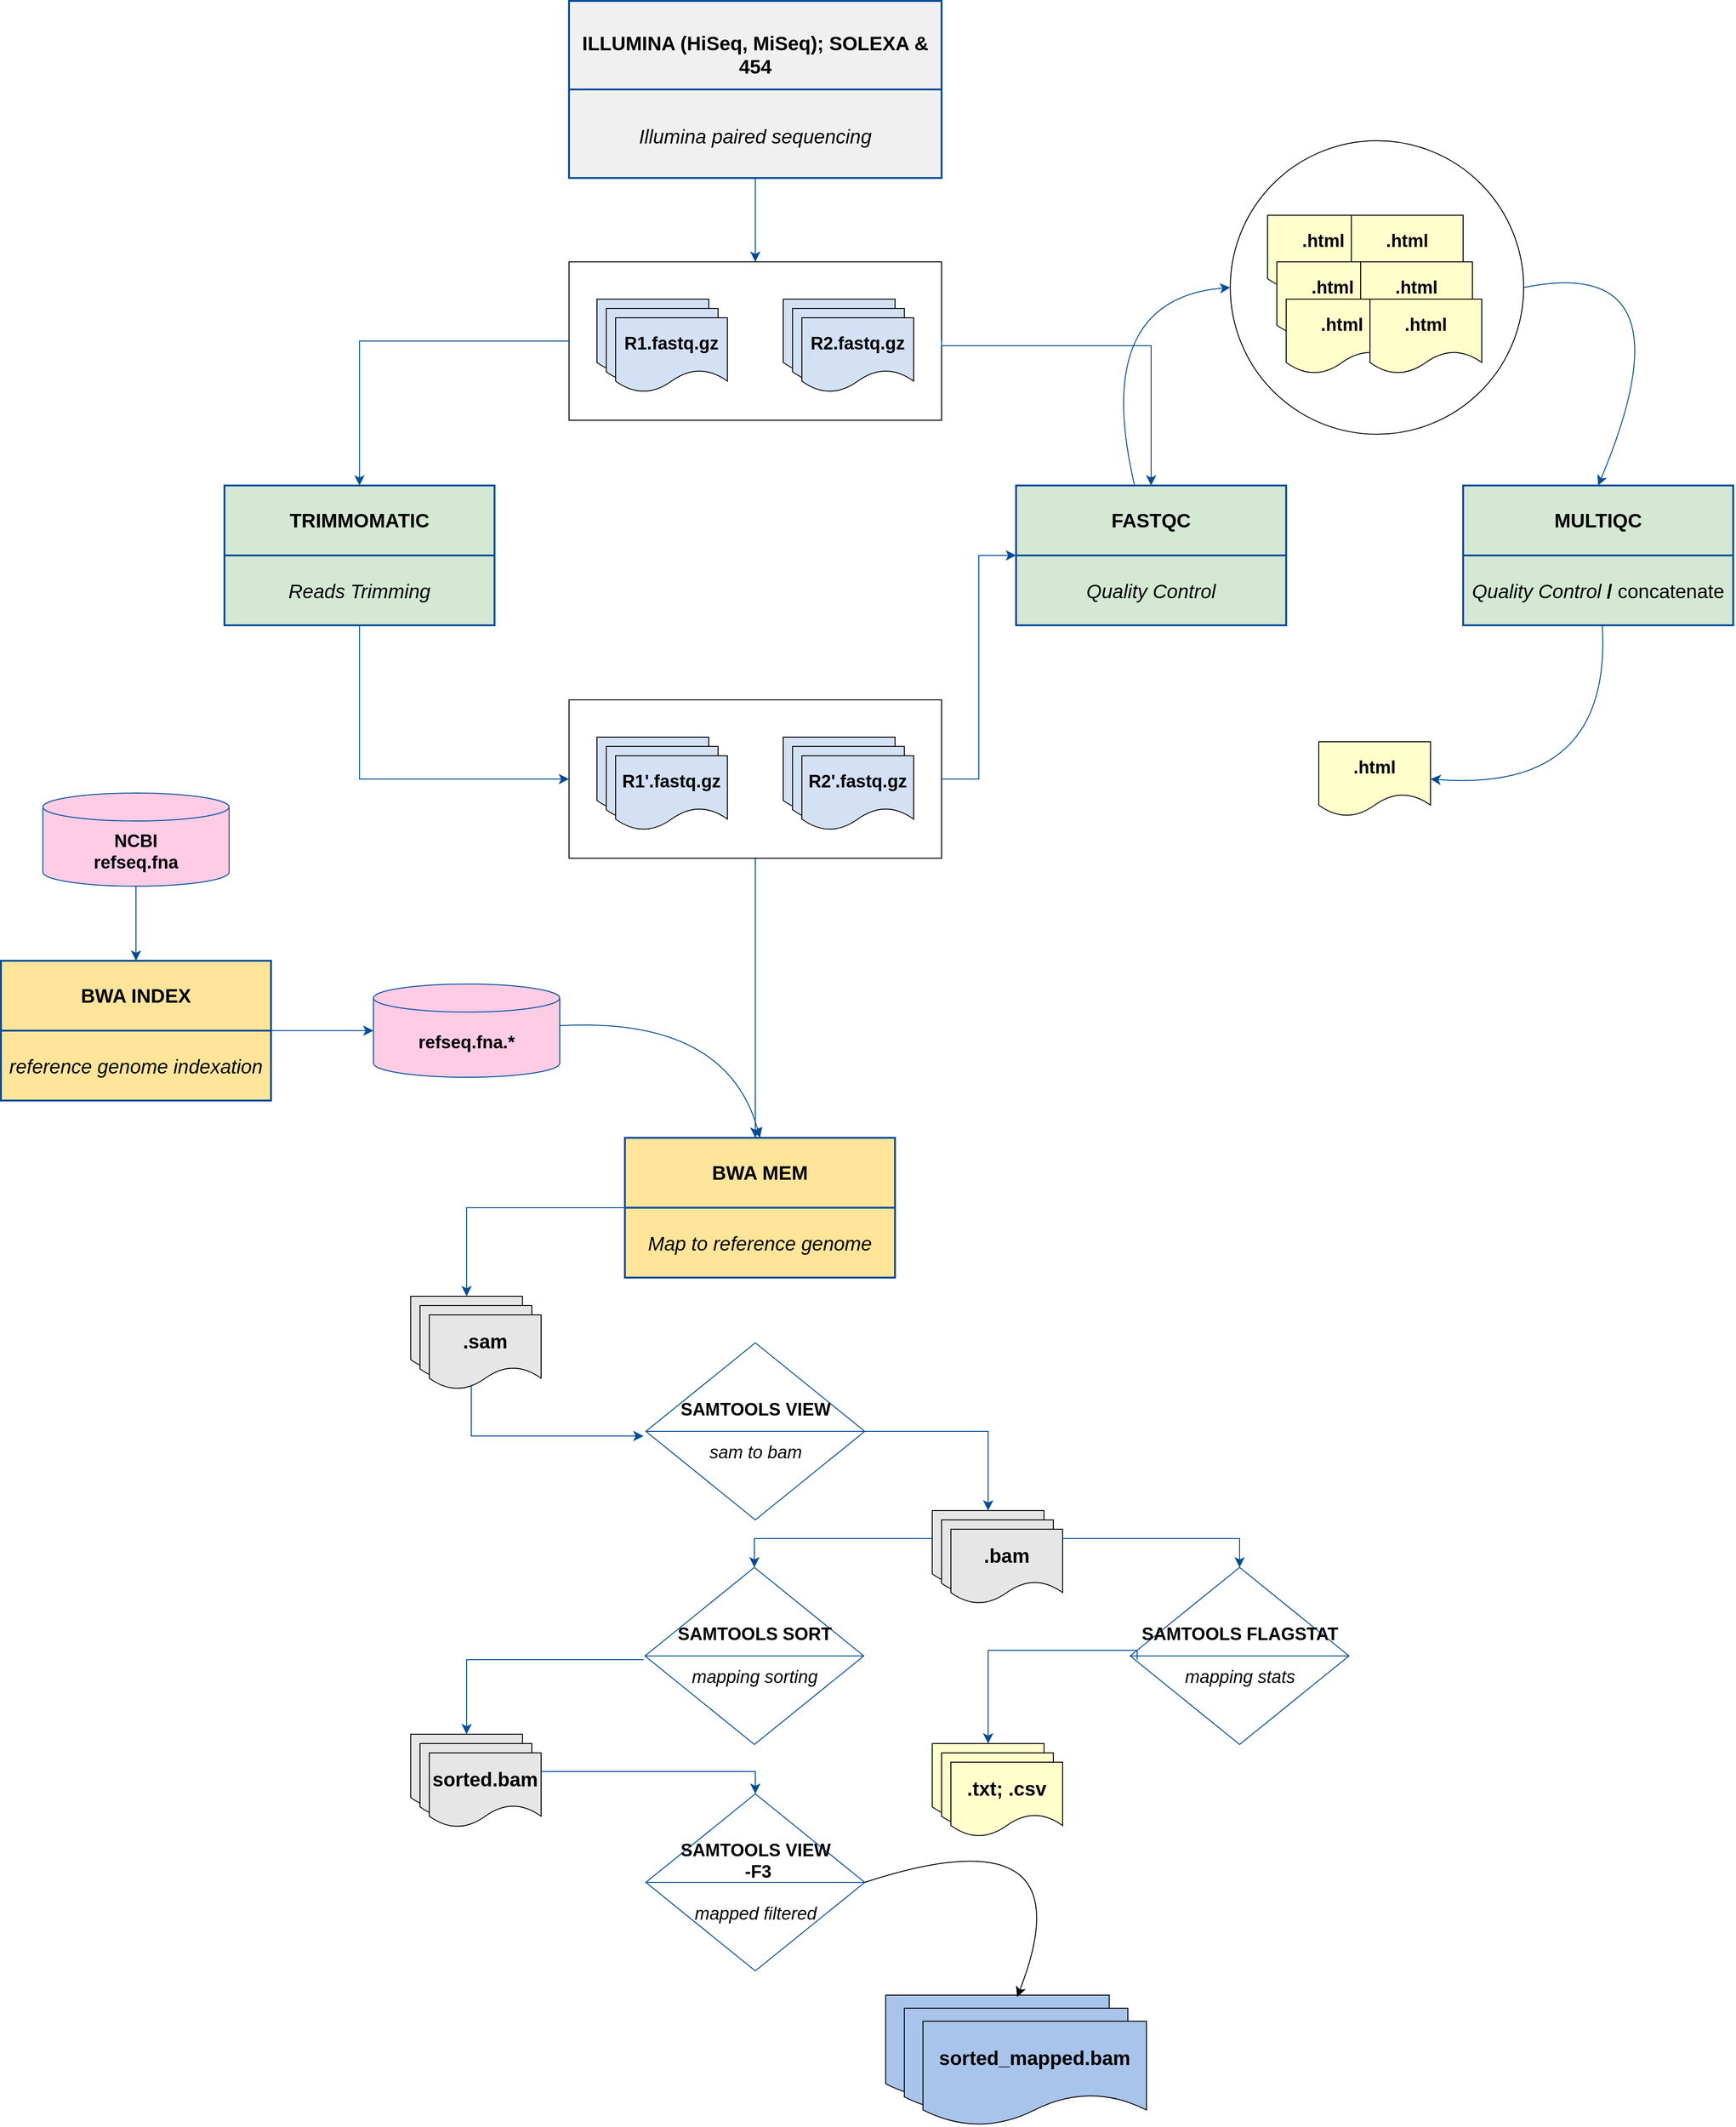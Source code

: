 <mxfile version="25.0.3" pages="3">
  <diagram name="Page-1" id="49rzUDeUHfvNr9DtA6C0">
    <mxGraphModel dx="2212" dy="846" grid="1" gridSize="10" guides="1" tooltips="1" connect="1" arrows="1" fold="1" page="1" pageScale="1" pageWidth="850" pageHeight="1100" math="0" shadow="0">
      <root>
        <mxCell id="0" />
        <mxCell id="1" parent="0" />
        <mxCell id="B8Q3Q2pNBFm8lRkYlM5d-14" style="edgeStyle=none;curved=1;rounded=0;orthogonalLoop=1;jettySize=auto;html=1;entryX=0.5;entryY=0;entryDx=0;entryDy=0;fontSize=12;startSize=8;endSize=8;strokeColor=#004C99;" edge="1" parent="1" source="B8Q3Q2pNBFm8lRkYlM5d-2" target="B8Q3Q2pNBFm8lRkYlM5d-13">
          <mxGeometry relative="1" as="geometry" />
        </mxCell>
        <mxCell id="B8Q3Q2pNBFm8lRkYlM5d-17" value="" style="group" vertex="1" connectable="0" parent="1">
          <mxGeometry x="160" y="40" width="400" height="190" as="geometry" />
        </mxCell>
        <mxCell id="B8Q3Q2pNBFm8lRkYlM5d-2" value="&lt;div&gt;&lt;font style=&quot;font-size: 21px;&quot;&gt;&lt;b&gt;ILLUMINA (HiSeq, MiSeq); SOLEXA &amp;amp; 454&lt;/b&gt;&lt;/font&gt;&lt;/div&gt;&lt;div&gt;&lt;font style=&quot;font-size: 21px;&quot;&gt;&lt;b&gt;&lt;br&gt;&lt;/b&gt;&lt;/font&gt;&lt;/div&gt;&lt;div&gt;&lt;font style=&quot;font-size: 21px;&quot;&gt;&lt;b&gt;&lt;br&gt;&lt;/b&gt;&lt;/font&gt;&lt;/div&gt;&lt;div&gt;&lt;i&gt;&lt;font style=&quot;font-size: 21px;&quot;&gt;Illumina paired sequencing&lt;/font&gt;&lt;/i&gt;&lt;/div&gt;" style="rounded=0;whiteSpace=wrap;html=1;strokeColor=#004C99;strokeWidth=2;fillColor=#F0F0F0;" vertex="1" parent="B8Q3Q2pNBFm8lRkYlM5d-17">
          <mxGeometry width="400" height="190" as="geometry" />
        </mxCell>
        <mxCell id="B8Q3Q2pNBFm8lRkYlM5d-3" value="" style="endArrow=none;html=1;rounded=0;fontSize=12;startSize=8;endSize=8;curved=1;exitX=0;exitY=0.5;exitDx=0;exitDy=0;entryX=1;entryY=0.5;entryDx=0;entryDy=0;strokeWidth=2;strokeColor=#004C99;" edge="1" parent="B8Q3Q2pNBFm8lRkYlM5d-17" source="B8Q3Q2pNBFm8lRkYlM5d-2" target="B8Q3Q2pNBFm8lRkYlM5d-2">
          <mxGeometry width="50" height="50" relative="1" as="geometry">
            <mxPoint x="210" y="380" as="sourcePoint" />
            <mxPoint x="260" y="330" as="targetPoint" />
          </mxGeometry>
        </mxCell>
        <mxCell id="B8Q3Q2pNBFm8lRkYlM5d-18" value="" style="group" vertex="1" connectable="0" parent="1">
          <mxGeometry x="640" y="560" width="290" height="150" as="geometry" />
        </mxCell>
        <mxCell id="B8Q3Q2pNBFm8lRkYlM5d-15" value="&lt;div&gt;&lt;font style=&quot;font-size: 21px;&quot;&gt;&lt;b&gt;FASTQC&lt;/b&gt;&lt;/font&gt;&lt;/div&gt;&lt;div&gt;&lt;font style=&quot;font-size: 21px;&quot;&gt;&lt;b&gt;&lt;br&gt;&lt;/b&gt;&lt;/font&gt;&lt;/div&gt;&lt;div&gt;&lt;font style=&quot;font-size: 21px;&quot;&gt;&lt;b&gt;&lt;br&gt;&lt;/b&gt;&lt;/font&gt;&lt;/div&gt;&lt;div&gt;&lt;font style=&quot;font-size: 21px;&quot;&gt;&lt;i&gt;Quality Control&lt;/i&gt;&lt;b&gt;&lt;br&gt;&lt;/b&gt;&lt;/font&gt;&lt;/div&gt;" style="rounded=0;whiteSpace=wrap;html=1;strokeColor=#004C99;strokeWidth=2;fillColor=#D5E8D4;" vertex="1" parent="B8Q3Q2pNBFm8lRkYlM5d-18">
          <mxGeometry width="290" height="150" as="geometry" />
        </mxCell>
        <mxCell id="B8Q3Q2pNBFm8lRkYlM5d-16" value="" style="endArrow=none;html=1;rounded=0;fontSize=12;startSize=8;endSize=8;curved=1;exitX=1;exitY=0.5;exitDx=0;exitDy=0;entryX=0;entryY=0.5;entryDx=0;entryDy=0;strokeWidth=2;strokeColor=#004C99;" edge="1" parent="B8Q3Q2pNBFm8lRkYlM5d-18" source="B8Q3Q2pNBFm8lRkYlM5d-15" target="B8Q3Q2pNBFm8lRkYlM5d-15">
          <mxGeometry width="50" height="50" relative="1" as="geometry">
            <mxPoint x="-300" y="240" as="sourcePoint" />
            <mxPoint x="-250" y="190" as="targetPoint" />
          </mxGeometry>
        </mxCell>
        <mxCell id="B8Q3Q2pNBFm8lRkYlM5d-20" value="" style="group" vertex="1" connectable="0" parent="1">
          <mxGeometry x="-210" y="560" width="290" height="150" as="geometry" />
        </mxCell>
        <mxCell id="B8Q3Q2pNBFm8lRkYlM5d-21" value="&lt;div&gt;&lt;font style=&quot;font-size: 21px;&quot;&gt;&lt;b&gt;TRIMMOMATIC&lt;/b&gt;&lt;/font&gt;&lt;/div&gt;&lt;div&gt;&lt;font style=&quot;font-size: 21px;&quot;&gt;&lt;b&gt;&lt;br&gt;&lt;/b&gt;&lt;/font&gt;&lt;/div&gt;&lt;div&gt;&lt;font style=&quot;font-size: 21px;&quot;&gt;&lt;b&gt;&lt;br&gt;&lt;/b&gt;&lt;/font&gt;&lt;/div&gt;&lt;div&gt;&lt;font style=&quot;font-size: 21px;&quot;&gt;&lt;i&gt;Reads Trimming&lt;/i&gt;&lt;b&gt;&lt;br&gt;&lt;/b&gt;&lt;/font&gt;&lt;/div&gt;" style="rounded=0;whiteSpace=wrap;html=1;strokeColor=#004C99;strokeWidth=2;fillColor=#D5E8D4;" vertex="1" parent="B8Q3Q2pNBFm8lRkYlM5d-20">
          <mxGeometry width="290" height="150" as="geometry" />
        </mxCell>
        <mxCell id="B8Q3Q2pNBFm8lRkYlM5d-22" value="" style="endArrow=none;html=1;rounded=0;fontSize=12;startSize=8;endSize=8;curved=1;exitX=1;exitY=0.5;exitDx=0;exitDy=0;entryX=0;entryY=0.5;entryDx=0;entryDy=0;strokeWidth=2;strokeColor=#004C99;" edge="1" parent="B8Q3Q2pNBFm8lRkYlM5d-20" source="B8Q3Q2pNBFm8lRkYlM5d-21" target="B8Q3Q2pNBFm8lRkYlM5d-21">
          <mxGeometry width="50" height="50" relative="1" as="geometry">
            <mxPoint x="-300" y="240" as="sourcePoint" />
            <mxPoint x="-250" y="190" as="targetPoint" />
          </mxGeometry>
        </mxCell>
        <mxCell id="B8Q3Q2pNBFm8lRkYlM5d-23" value="" style="group" vertex="1" connectable="0" parent="1">
          <mxGeometry x="160" y="320" width="400" height="170" as="geometry" />
        </mxCell>
        <mxCell id="B8Q3Q2pNBFm8lRkYlM5d-13" value="" style="rounded=0;whiteSpace=wrap;html=1;" vertex="1" parent="B8Q3Q2pNBFm8lRkYlM5d-23">
          <mxGeometry width="400" height="170" as="geometry" />
        </mxCell>
        <mxCell id="B8Q3Q2pNBFm8lRkYlM5d-7" value="" style="group" vertex="1" connectable="0" parent="B8Q3Q2pNBFm8lRkYlM5d-23">
          <mxGeometry x="30" y="40" width="140" height="100" as="geometry" />
        </mxCell>
        <mxCell id="B8Q3Q2pNBFm8lRkYlM5d-4" value="" style="shape=document;whiteSpace=wrap;html=1;boundedLbl=1;fillColor=#D4E1F5;" vertex="1" parent="B8Q3Q2pNBFm8lRkYlM5d-7">
          <mxGeometry width="120" height="80" as="geometry" />
        </mxCell>
        <mxCell id="B8Q3Q2pNBFm8lRkYlM5d-5" value="" style="shape=document;whiteSpace=wrap;html=1;boundedLbl=1;fillColor=#D4E1F5;" vertex="1" parent="B8Q3Q2pNBFm8lRkYlM5d-7">
          <mxGeometry x="10" y="10" width="120" height="80" as="geometry" />
        </mxCell>
        <mxCell id="B8Q3Q2pNBFm8lRkYlM5d-6" value="&lt;b&gt;&lt;font style=&quot;font-size: 19px;&quot;&gt;R1.fastq.gz&lt;br&gt;&lt;/font&gt;&lt;/b&gt;" style="shape=document;whiteSpace=wrap;html=1;boundedLbl=1;fillColor=#D4E1F5;" vertex="1" parent="B8Q3Q2pNBFm8lRkYlM5d-7">
          <mxGeometry x="20" y="20" width="120" height="80" as="geometry" />
        </mxCell>
        <mxCell id="B8Q3Q2pNBFm8lRkYlM5d-8" value="" style="group" vertex="1" connectable="0" parent="B8Q3Q2pNBFm8lRkYlM5d-23">
          <mxGeometry x="230" y="40" width="140" height="100" as="geometry" />
        </mxCell>
        <mxCell id="B8Q3Q2pNBFm8lRkYlM5d-9" value="" style="shape=document;whiteSpace=wrap;html=1;boundedLbl=1;fillColor=#D4E1F5;" vertex="1" parent="B8Q3Q2pNBFm8lRkYlM5d-8">
          <mxGeometry width="120" height="80" as="geometry" />
        </mxCell>
        <mxCell id="B8Q3Q2pNBFm8lRkYlM5d-10" value="" style="shape=document;whiteSpace=wrap;html=1;boundedLbl=1;fillColor=#D4E1F5;" vertex="1" parent="B8Q3Q2pNBFm8lRkYlM5d-8">
          <mxGeometry x="10" y="10" width="120" height="80" as="geometry" />
        </mxCell>
        <mxCell id="B8Q3Q2pNBFm8lRkYlM5d-11" value="&lt;font style=&quot;font-size: 19px;&quot;&gt;&lt;b&gt;R2.fastq.gz&lt;/b&gt;&lt;/font&gt;" style="shape=document;whiteSpace=wrap;html=1;boundedLbl=1;fillColor=#D4E1F5;" vertex="1" parent="B8Q3Q2pNBFm8lRkYlM5d-8">
          <mxGeometry x="20" y="20" width="120" height="80" as="geometry" />
        </mxCell>
        <mxCell id="B8Q3Q2pNBFm8lRkYlM5d-24" value="" style="group" vertex="1" connectable="0" parent="1">
          <mxGeometry x="160" y="790" width="400" height="170" as="geometry" />
        </mxCell>
        <mxCell id="B8Q3Q2pNBFm8lRkYlM5d-75" style="edgeStyle=none;curved=1;rounded=0;orthogonalLoop=1;jettySize=auto;html=1;fontSize=12;startSize=8;endSize=8;strokeColor=#004C99;" edge="1" parent="B8Q3Q2pNBFm8lRkYlM5d-24" source="B8Q3Q2pNBFm8lRkYlM5d-25">
          <mxGeometry relative="1" as="geometry">
            <mxPoint x="200" y="470" as="targetPoint" />
          </mxGeometry>
        </mxCell>
        <mxCell id="B8Q3Q2pNBFm8lRkYlM5d-25" value="" style="rounded=0;whiteSpace=wrap;html=1;" vertex="1" parent="B8Q3Q2pNBFm8lRkYlM5d-24">
          <mxGeometry width="400" height="170" as="geometry" />
        </mxCell>
        <mxCell id="B8Q3Q2pNBFm8lRkYlM5d-26" value="" style="group" vertex="1" connectable="0" parent="B8Q3Q2pNBFm8lRkYlM5d-24">
          <mxGeometry x="30" y="40" width="140" height="100" as="geometry" />
        </mxCell>
        <mxCell id="B8Q3Q2pNBFm8lRkYlM5d-27" value="" style="shape=document;whiteSpace=wrap;html=1;boundedLbl=1;fillColor=#D4E1F5;" vertex="1" parent="B8Q3Q2pNBFm8lRkYlM5d-26">
          <mxGeometry width="120" height="80" as="geometry" />
        </mxCell>
        <mxCell id="B8Q3Q2pNBFm8lRkYlM5d-28" value="" style="shape=document;whiteSpace=wrap;html=1;boundedLbl=1;fillColor=#D4E1F5;" vertex="1" parent="B8Q3Q2pNBFm8lRkYlM5d-26">
          <mxGeometry x="10" y="10" width="120" height="80" as="geometry" />
        </mxCell>
        <mxCell id="B8Q3Q2pNBFm8lRkYlM5d-29" value="&lt;b&gt;&lt;font style=&quot;font-size: 19px;&quot;&gt;R1&#39;.fastq.gz&lt;br&gt;&lt;/font&gt;&lt;/b&gt;" style="shape=document;whiteSpace=wrap;html=1;boundedLbl=1;fillColor=#D4E1F5;" vertex="1" parent="B8Q3Q2pNBFm8lRkYlM5d-26">
          <mxGeometry x="20" y="20" width="120" height="80" as="geometry" />
        </mxCell>
        <mxCell id="B8Q3Q2pNBFm8lRkYlM5d-30" value="" style="group" vertex="1" connectable="0" parent="B8Q3Q2pNBFm8lRkYlM5d-24">
          <mxGeometry x="230" y="40" width="140" height="100" as="geometry" />
        </mxCell>
        <mxCell id="B8Q3Q2pNBFm8lRkYlM5d-31" value="" style="shape=document;whiteSpace=wrap;html=1;boundedLbl=1;fillColor=#D4E1F5;" vertex="1" parent="B8Q3Q2pNBFm8lRkYlM5d-30">
          <mxGeometry width="120" height="80" as="geometry" />
        </mxCell>
        <mxCell id="B8Q3Q2pNBFm8lRkYlM5d-32" value="" style="shape=document;whiteSpace=wrap;html=1;boundedLbl=1;fillColor=#D4E1F5;" vertex="1" parent="B8Q3Q2pNBFm8lRkYlM5d-30">
          <mxGeometry x="10" y="10" width="120" height="80" as="geometry" />
        </mxCell>
        <mxCell id="B8Q3Q2pNBFm8lRkYlM5d-33" value="&lt;font style=&quot;font-size: 19px;&quot;&gt;&lt;b&gt;R2&#39;.fastq.gz&lt;/b&gt;&lt;/font&gt;" style="shape=document;whiteSpace=wrap;html=1;boundedLbl=1;fillColor=#D4E1F5;" vertex="1" parent="B8Q3Q2pNBFm8lRkYlM5d-30">
          <mxGeometry x="20" y="20" width="120" height="80" as="geometry" />
        </mxCell>
        <mxCell id="B8Q3Q2pNBFm8lRkYlM5d-40" value="" style="group" vertex="1" connectable="0" parent="1">
          <mxGeometry x="910" y="270" width="300" height="270" as="geometry" />
        </mxCell>
        <mxCell id="B8Q3Q2pNBFm8lRkYlM5d-49" value="" style="group" vertex="1" connectable="0" parent="B8Q3Q2pNBFm8lRkYlM5d-40">
          <mxGeometry x="-40" y="-80" width="315" height="315" as="geometry" />
        </mxCell>
        <mxCell id="B8Q3Q2pNBFm8lRkYlM5d-48" value="" style="ellipse;whiteSpace=wrap;html=1;aspect=fixed;" vertex="1" parent="B8Q3Q2pNBFm8lRkYlM5d-49">
          <mxGeometry width="315" height="315" as="geometry" />
        </mxCell>
        <mxCell id="B8Q3Q2pNBFm8lRkYlM5d-38" value="&lt;font style=&quot;font-size: 19px;&quot;&gt;&lt;b&gt;.html&lt;br&gt;&lt;/b&gt;&lt;/font&gt;" style="shape=document;whiteSpace=wrap;html=1;boundedLbl=1;fillColor=#FFFFCC;" vertex="1" parent="B8Q3Q2pNBFm8lRkYlM5d-49">
          <mxGeometry x="40" y="80" width="120" height="80" as="geometry" />
        </mxCell>
        <mxCell id="B8Q3Q2pNBFm8lRkYlM5d-39" value="&lt;font style=&quot;font-size: 19px;&quot;&gt;&lt;b&gt;.html&lt;br&gt;&lt;/b&gt;&lt;/font&gt;" style="shape=document;whiteSpace=wrap;html=1;boundedLbl=1;fillColor=#FFFFCC;" vertex="1" parent="B8Q3Q2pNBFm8lRkYlM5d-49">
          <mxGeometry x="130" y="80" width="120" height="80" as="geometry" />
        </mxCell>
        <mxCell id="B8Q3Q2pNBFm8lRkYlM5d-36" value="&lt;font style=&quot;font-size: 19px;&quot;&gt;&lt;b&gt;.html&lt;br&gt;&lt;/b&gt;&lt;/font&gt;" style="shape=document;whiteSpace=wrap;html=1;boundedLbl=1;fillColor=#FFFFCC;" vertex="1" parent="B8Q3Q2pNBFm8lRkYlM5d-49">
          <mxGeometry x="50" y="130" width="120" height="80" as="geometry" />
        </mxCell>
        <mxCell id="B8Q3Q2pNBFm8lRkYlM5d-37" value="&lt;font style=&quot;font-size: 19px;&quot;&gt;&lt;b&gt;.html&lt;br&gt;&lt;/b&gt;&lt;/font&gt;" style="shape=document;whiteSpace=wrap;html=1;boundedLbl=1;fillColor=#FFFFCC;" vertex="1" parent="B8Q3Q2pNBFm8lRkYlM5d-49">
          <mxGeometry x="140" y="130" width="120" height="80" as="geometry" />
        </mxCell>
        <mxCell id="B8Q3Q2pNBFm8lRkYlM5d-34" value="&lt;font style=&quot;font-size: 19px;&quot;&gt;&lt;b&gt;.html&lt;br&gt;&lt;/b&gt;&lt;/font&gt;" style="shape=document;whiteSpace=wrap;html=1;boundedLbl=1;fillColor=#FFFFCC;" vertex="1" parent="B8Q3Q2pNBFm8lRkYlM5d-49">
          <mxGeometry x="60" y="170" width="120" height="80" as="geometry" />
        </mxCell>
        <mxCell id="B8Q3Q2pNBFm8lRkYlM5d-35" value="&lt;font style=&quot;font-size: 19px;&quot;&gt;&lt;b&gt;.html&lt;br&gt;&lt;/b&gt;&lt;/font&gt;" style="shape=document;whiteSpace=wrap;html=1;boundedLbl=1;fillColor=#FFFFCC;" vertex="1" parent="B8Q3Q2pNBFm8lRkYlM5d-49">
          <mxGeometry x="150" y="170" width="120" height="80" as="geometry" />
        </mxCell>
        <mxCell id="B8Q3Q2pNBFm8lRkYlM5d-43" value="" style="group" vertex="1" connectable="0" parent="1">
          <mxGeometry x="1120" y="560" width="290" height="150" as="geometry" />
        </mxCell>
        <mxCell id="B8Q3Q2pNBFm8lRkYlM5d-44" value="&lt;div&gt;&lt;font style=&quot;font-size: 21px;&quot;&gt;&lt;b&gt;MULTIQC&lt;/b&gt;&lt;/font&gt;&lt;/div&gt;&lt;div&gt;&lt;font style=&quot;font-size: 21px;&quot;&gt;&lt;b&gt;&lt;br&gt;&lt;/b&gt;&lt;/font&gt;&lt;/div&gt;&lt;div&gt;&lt;font style=&quot;font-size: 21px;&quot;&gt;&lt;b&gt;&lt;br&gt;&lt;/b&gt;&lt;/font&gt;&lt;/div&gt;&lt;div&gt;&lt;font style=&quot;font-size: 21px;&quot;&gt;&lt;i&gt;Quality Control&lt;/i&gt;&lt;b&gt; / &lt;/b&gt;concatenate&lt;br&gt;&lt;/font&gt;&lt;/div&gt;" style="rounded=0;whiteSpace=wrap;html=1;strokeColor=#004C99;strokeWidth=2;fillColor=#D5E8D4;" vertex="1" parent="B8Q3Q2pNBFm8lRkYlM5d-43">
          <mxGeometry width="290" height="150" as="geometry" />
        </mxCell>
        <mxCell id="B8Q3Q2pNBFm8lRkYlM5d-45" value="" style="endArrow=none;html=1;rounded=0;fontSize=12;startSize=8;endSize=8;curved=1;exitX=1;exitY=0.5;exitDx=0;exitDy=0;entryX=0;entryY=0.5;entryDx=0;entryDy=0;strokeWidth=2;strokeColor=#004C99;" edge="1" parent="B8Q3Q2pNBFm8lRkYlM5d-43" source="B8Q3Q2pNBFm8lRkYlM5d-44" target="B8Q3Q2pNBFm8lRkYlM5d-44">
          <mxGeometry width="50" height="50" relative="1" as="geometry">
            <mxPoint x="-300" y="240" as="sourcePoint" />
            <mxPoint x="-250" y="190" as="targetPoint" />
          </mxGeometry>
        </mxCell>
        <mxCell id="B8Q3Q2pNBFm8lRkYlM5d-46" value="&lt;font style=&quot;font-size: 19px;&quot;&gt;&lt;b&gt;.html&lt;br&gt;&lt;/b&gt;&lt;/font&gt;" style="shape=document;whiteSpace=wrap;html=1;boundedLbl=1;fillColor=#FFFFCC;" vertex="1" parent="1">
          <mxGeometry x="965" y="835" width="120" height="80" as="geometry" />
        </mxCell>
        <mxCell id="B8Q3Q2pNBFm8lRkYlM5d-54" value="" style="edgeStyle=elbowEdgeStyle;elbow=horizontal;endArrow=classic;html=1;curved=0;rounded=0;endSize=8;startSize=8;fontSize=12;entryX=0;entryY=0.5;entryDx=0;entryDy=0;exitX=0.5;exitY=1;exitDx=0;exitDy=0;strokeColor=#004C99;" edge="1" parent="1" source="B8Q3Q2pNBFm8lRkYlM5d-21" target="B8Q3Q2pNBFm8lRkYlM5d-25">
          <mxGeometry width="50" height="50" relative="1" as="geometry">
            <mxPoint x="-60" y="730" as="sourcePoint" />
            <mxPoint x="160" y="925" as="targetPoint" />
            <Array as="points">
              <mxPoint x="-65" y="810" />
            </Array>
          </mxGeometry>
        </mxCell>
        <mxCell id="B8Q3Q2pNBFm8lRkYlM5d-56" value="" style="edgeStyle=elbowEdgeStyle;elbow=horizontal;endArrow=classic;html=1;curved=0;rounded=0;endSize=8;startSize=8;fontSize=12;exitX=1;exitY=0.5;exitDx=0;exitDy=0;entryX=0;entryY=0.5;entryDx=0;entryDy=0;strokeColor=#004C99;" edge="1" parent="1" source="B8Q3Q2pNBFm8lRkYlM5d-25" target="B8Q3Q2pNBFm8lRkYlM5d-15">
          <mxGeometry width="50" height="50" relative="1" as="geometry">
            <mxPoint x="590" y="860" as="sourcePoint" />
            <mxPoint x="640" y="810" as="targetPoint" />
          </mxGeometry>
        </mxCell>
        <mxCell id="B8Q3Q2pNBFm8lRkYlM5d-57" value="" style="edgeStyle=segmentEdgeStyle;endArrow=classic;html=1;curved=0;rounded=0;endSize=8;startSize=8;fontSize=12;entryX=0.5;entryY=0;entryDx=0;entryDy=0;exitX=0;exitY=0.5;exitDx=0;exitDy=0;strokeColor=#004C99;" edge="1" parent="1" source="B8Q3Q2pNBFm8lRkYlM5d-13" target="B8Q3Q2pNBFm8lRkYlM5d-21">
          <mxGeometry width="50" height="50" relative="1" as="geometry">
            <mxPoint x="330" y="710" as="sourcePoint" />
            <mxPoint x="380" y="660" as="targetPoint" />
          </mxGeometry>
        </mxCell>
        <mxCell id="B8Q3Q2pNBFm8lRkYlM5d-59" style="edgeStyle=none;curved=1;rounded=0;orthogonalLoop=1;jettySize=auto;html=1;entryX=1;entryY=0.5;entryDx=0;entryDy=0;fontSize=12;startSize=8;endSize=8;strokeColor=#004C99;" edge="1" parent="1" source="B8Q3Q2pNBFm8lRkYlM5d-44" target="B8Q3Q2pNBFm8lRkYlM5d-46">
          <mxGeometry relative="1" as="geometry">
            <Array as="points">
              <mxPoint x="1280" y="890" />
            </Array>
          </mxGeometry>
        </mxCell>
        <mxCell id="B8Q3Q2pNBFm8lRkYlM5d-60" style="edgeStyle=none;curved=1;rounded=0;orthogonalLoop=1;jettySize=auto;html=1;entryX=0;entryY=0.5;entryDx=0;entryDy=0;fontSize=12;startSize=8;endSize=8;strokeColor=#004C99;" edge="1" parent="1" source="B8Q3Q2pNBFm8lRkYlM5d-15" target="B8Q3Q2pNBFm8lRkYlM5d-48">
          <mxGeometry relative="1" as="geometry">
            <Array as="points">
              <mxPoint x="720" y="360" />
            </Array>
          </mxGeometry>
        </mxCell>
        <mxCell id="B8Q3Q2pNBFm8lRkYlM5d-61" style="edgeStyle=none;curved=1;rounded=0;orthogonalLoop=1;jettySize=auto;html=1;entryX=0.5;entryY=0;entryDx=0;entryDy=0;fontSize=12;startSize=8;endSize=8;exitX=1;exitY=0.5;exitDx=0;exitDy=0;strokeColor=#004C99;" edge="1" parent="1" source="B8Q3Q2pNBFm8lRkYlM5d-48" target="B8Q3Q2pNBFm8lRkYlM5d-44">
          <mxGeometry relative="1" as="geometry">
            <Array as="points">
              <mxPoint x="1370" y="310" />
            </Array>
          </mxGeometry>
        </mxCell>
        <mxCell id="B8Q3Q2pNBFm8lRkYlM5d-62" value="" style="edgeStyle=elbowEdgeStyle;elbow=vertical;endArrow=classic;html=1;curved=0;rounded=0;endSize=8;startSize=8;fontSize=12;entryX=0.5;entryY=0;entryDx=0;entryDy=0;exitX=1;exitY=0.5;exitDx=0;exitDy=0;strokeColor=#004C99;" edge="1" parent="1" source="B8Q3Q2pNBFm8lRkYlM5d-13" target="B8Q3Q2pNBFm8lRkYlM5d-15">
          <mxGeometry width="50" height="50" relative="1" as="geometry">
            <mxPoint x="570" y="400" as="sourcePoint" />
            <mxPoint x="610" y="640" as="targetPoint" />
            <Array as="points">
              <mxPoint x="570" y="410" />
            </Array>
          </mxGeometry>
        </mxCell>
        <mxCell id="B8Q3Q2pNBFm8lRkYlM5d-64" value="" style="group" vertex="1" connectable="0" parent="1">
          <mxGeometry x="220" y="1260" width="290" height="150" as="geometry" />
        </mxCell>
        <mxCell id="B8Q3Q2pNBFm8lRkYlM5d-65" value="&lt;div&gt;&lt;font style=&quot;font-size: 21px;&quot;&gt;&lt;b&gt;BWA MEM&lt;/b&gt;&lt;/font&gt;&lt;/div&gt;&lt;div&gt;&lt;font style=&quot;font-size: 21px;&quot;&gt;&lt;b&gt;&lt;br&gt;&lt;/b&gt;&lt;/font&gt;&lt;/div&gt;&lt;div&gt;&lt;font style=&quot;font-size: 21px;&quot;&gt;&lt;b&gt;&lt;br&gt;&lt;/b&gt;&lt;/font&gt;&lt;/div&gt;&lt;div&gt;&lt;font style=&quot;font-size: 21px;&quot;&gt;&lt;i&gt;Map to reference genome&lt;br&gt;&lt;/i&gt;&lt;/font&gt;&lt;/div&gt;" style="rounded=0;whiteSpace=wrap;html=1;strokeColor=#004C99;strokeWidth=2;fillColor=#FFE599;" vertex="1" parent="B8Q3Q2pNBFm8lRkYlM5d-64">
          <mxGeometry width="290" height="150" as="geometry" />
        </mxCell>
        <mxCell id="B8Q3Q2pNBFm8lRkYlM5d-66" value="" style="endArrow=none;html=1;rounded=0;fontSize=12;startSize=8;endSize=8;curved=1;exitX=1;exitY=0.5;exitDx=0;exitDy=0;entryX=0;entryY=0.5;entryDx=0;entryDy=0;strokeWidth=2;strokeColor=#004C99;" edge="1" parent="B8Q3Q2pNBFm8lRkYlM5d-64" source="B8Q3Q2pNBFm8lRkYlM5d-65" target="B8Q3Q2pNBFm8lRkYlM5d-65">
          <mxGeometry width="50" height="50" relative="1" as="geometry">
            <mxPoint x="-300" y="240" as="sourcePoint" />
            <mxPoint x="-250" y="190" as="targetPoint" />
          </mxGeometry>
        </mxCell>
        <mxCell id="B8Q3Q2pNBFm8lRkYlM5d-67" value="" style="group" vertex="1" connectable="0" parent="1">
          <mxGeometry x="-450" y="1070" width="290" height="150" as="geometry" />
        </mxCell>
        <mxCell id="B8Q3Q2pNBFm8lRkYlM5d-68" value="&lt;div&gt;&lt;font style=&quot;font-size: 21px;&quot;&gt;&lt;b&gt;BWA INDEX&lt;br&gt;&lt;/b&gt;&lt;/font&gt;&lt;/div&gt;&lt;div&gt;&lt;font style=&quot;font-size: 21px;&quot;&gt;&lt;b&gt;&lt;br&gt;&lt;/b&gt;&lt;/font&gt;&lt;/div&gt;&lt;div&gt;&lt;font style=&quot;font-size: 21px;&quot;&gt;&lt;b&gt;&lt;br&gt;&lt;/b&gt;&lt;/font&gt;&lt;/div&gt;&lt;div&gt;&lt;font style=&quot;font-size: 21px;&quot;&gt;&lt;i&gt;reference genome indexation&lt;br&gt;&lt;/i&gt;&lt;/font&gt;&lt;/div&gt;" style="rounded=0;whiteSpace=wrap;html=1;strokeColor=#004C99;strokeWidth=2;fillColor=#FFE599;" vertex="1" parent="B8Q3Q2pNBFm8lRkYlM5d-67">
          <mxGeometry width="290" height="150" as="geometry" />
        </mxCell>
        <mxCell id="B8Q3Q2pNBFm8lRkYlM5d-69" value="" style="endArrow=none;html=1;rounded=0;fontSize=12;startSize=8;endSize=8;curved=1;exitX=1;exitY=0.5;exitDx=0;exitDy=0;entryX=0;entryY=0.5;entryDx=0;entryDy=0;strokeWidth=2;strokeColor=#004C99;" edge="1" parent="B8Q3Q2pNBFm8lRkYlM5d-67" source="B8Q3Q2pNBFm8lRkYlM5d-68" target="B8Q3Q2pNBFm8lRkYlM5d-68">
          <mxGeometry width="50" height="50" relative="1" as="geometry">
            <mxPoint x="-300" y="240" as="sourcePoint" />
            <mxPoint x="-250" y="190" as="targetPoint" />
          </mxGeometry>
        </mxCell>
        <mxCell id="B8Q3Q2pNBFm8lRkYlM5d-72" style="edgeStyle=none;curved=1;rounded=0;orthogonalLoop=1;jettySize=auto;html=1;exitX=0.5;exitY=1;exitDx=0;exitDy=0;exitPerimeter=0;entryX=0.5;entryY=0;entryDx=0;entryDy=0;fontSize=12;startSize=8;endSize=8;strokeColor=#004C99;" edge="1" parent="1" source="B8Q3Q2pNBFm8lRkYlM5d-70" target="B8Q3Q2pNBFm8lRkYlM5d-68">
          <mxGeometry relative="1" as="geometry" />
        </mxCell>
        <mxCell id="B8Q3Q2pNBFm8lRkYlM5d-70" value="&lt;div&gt;&lt;font style=&quot;font-size: 19px;&quot;&gt;&lt;b&gt;NCBI&lt;/b&gt;&lt;/font&gt;&lt;/div&gt;&lt;div&gt;&lt;font style=&quot;font-size: 19px;&quot;&gt;&lt;b&gt;refseq.fna&lt;br&gt;&lt;/b&gt;&lt;/font&gt;&lt;/div&gt;" style="shape=cylinder3;whiteSpace=wrap;html=1;boundedLbl=1;backgroundOutline=1;size=15;strokeColor=#004C99;fillColor=#FFCCE6;" vertex="1" parent="1">
          <mxGeometry x="-405" y="890" width="200" height="100" as="geometry" />
        </mxCell>
        <mxCell id="B8Q3Q2pNBFm8lRkYlM5d-74" style="edgeStyle=none;curved=1;rounded=0;orthogonalLoop=1;jettySize=auto;html=1;entryX=0.5;entryY=0;entryDx=0;entryDy=0;fontSize=12;startSize=8;endSize=8;strokeColor=#004C99;" edge="1" parent="1" source="B8Q3Q2pNBFm8lRkYlM5d-71" target="B8Q3Q2pNBFm8lRkYlM5d-65">
          <mxGeometry relative="1" as="geometry">
            <Array as="points">
              <mxPoint x="330" y="1130" />
            </Array>
          </mxGeometry>
        </mxCell>
        <mxCell id="B8Q3Q2pNBFm8lRkYlM5d-71" value="&lt;div&gt;&lt;font style=&quot;font-size: 19px;&quot;&gt;&lt;b&gt;refseq.fna.*&lt;br&gt;&lt;/b&gt;&lt;/font&gt;&lt;/div&gt;" style="shape=cylinder3;whiteSpace=wrap;html=1;boundedLbl=1;backgroundOutline=1;size=15;strokeColor=#004C99;fillColor=#FFCCE6;" vertex="1" parent="1">
          <mxGeometry x="-50" y="1095" width="200" height="100" as="geometry" />
        </mxCell>
        <mxCell id="B8Q3Q2pNBFm8lRkYlM5d-73" style="edgeStyle=none;curved=1;rounded=0;orthogonalLoop=1;jettySize=auto;html=1;exitX=1;exitY=0.5;exitDx=0;exitDy=0;entryX=0;entryY=0.5;entryDx=0;entryDy=0;entryPerimeter=0;fontSize=12;startSize=8;endSize=8;strokeColor=#004C99;" edge="1" parent="1" source="B8Q3Q2pNBFm8lRkYlM5d-68" target="B8Q3Q2pNBFm8lRkYlM5d-71">
          <mxGeometry relative="1" as="geometry" />
        </mxCell>
        <mxCell id="B8Q3Q2pNBFm8lRkYlM5d-77" value="&lt;div&gt;&lt;font style=&quot;font-size: 19px;&quot;&gt;&lt;b&gt;SAMTOOLS VIEW&lt;br&gt;&lt;/b&gt;&lt;/font&gt;&lt;/div&gt;&lt;div&gt;&lt;font style=&quot;font-size: 19px;&quot;&gt;&lt;b&gt;&lt;br&gt;&lt;/b&gt;&lt;/font&gt;&lt;/div&gt;&lt;div&gt;&lt;font style=&quot;font-size: 19px;&quot;&gt;&lt;i&gt;sam to bam&lt;/i&gt;&lt;br&gt;&lt;/font&gt;&lt;/div&gt;" style="rhombus;whiteSpace=wrap;html=1;strokeColor=#004C99;fillColor=#FFFFFF;" vertex="1" parent="1">
          <mxGeometry x="242.5" y="1480" width="235" height="190" as="geometry" />
        </mxCell>
        <mxCell id="B8Q3Q2pNBFm8lRkYlM5d-78" value="" style="endArrow=none;html=1;rounded=0;fontSize=12;startSize=8;endSize=8;curved=1;exitX=0;exitY=0.5;exitDx=0;exitDy=0;entryX=1;entryY=0.5;entryDx=0;entryDy=0;strokeColor=#004C99;" edge="1" parent="1" source="B8Q3Q2pNBFm8lRkYlM5d-77" target="B8Q3Q2pNBFm8lRkYlM5d-77">
          <mxGeometry width="50" height="50" relative="1" as="geometry">
            <mxPoint x="210" y="1280" as="sourcePoint" />
            <mxPoint x="260" y="1230" as="targetPoint" />
          </mxGeometry>
        </mxCell>
        <mxCell id="B8Q3Q2pNBFm8lRkYlM5d-82" value="&lt;div&gt;&lt;font style=&quot;font-size: 19px;&quot;&gt;&lt;b&gt;SAMTOOLS SORT&lt;br&gt;&lt;/b&gt;&lt;/font&gt;&lt;/div&gt;&lt;div&gt;&lt;font style=&quot;font-size: 19px;&quot;&gt;&lt;b&gt;&lt;br&gt;&lt;/b&gt;&lt;/font&gt;&lt;/div&gt;&lt;div&gt;&lt;font style=&quot;font-size: 19px;&quot;&gt;&lt;i&gt;mapping sorting&lt;/i&gt;&lt;b&gt;&lt;br&gt;&lt;/b&gt;&lt;/font&gt;&lt;/div&gt;" style="rhombus;whiteSpace=wrap;html=1;strokeColor=#004C99;fillColor=#FFFFFF;" vertex="1" parent="1">
          <mxGeometry x="241.5" y="1721" width="235" height="190" as="geometry" />
        </mxCell>
        <mxCell id="B8Q3Q2pNBFm8lRkYlM5d-83" value="" style="endArrow=none;html=1;rounded=0;fontSize=12;startSize=8;endSize=8;curved=1;exitX=0;exitY=0.5;exitDx=0;exitDy=0;entryX=1;entryY=0.5;entryDx=0;entryDy=0;strokeColor=#004C99;" edge="1" parent="1" source="B8Q3Q2pNBFm8lRkYlM5d-82" target="B8Q3Q2pNBFm8lRkYlM5d-82">
          <mxGeometry width="50" height="50" relative="1" as="geometry">
            <mxPoint x="209" y="1521" as="sourcePoint" />
            <mxPoint x="259" y="1471" as="targetPoint" />
          </mxGeometry>
        </mxCell>
        <mxCell id="B8Q3Q2pNBFm8lRkYlM5d-84" value="&lt;div&gt;&lt;font style=&quot;font-size: 19px;&quot;&gt;&lt;b&gt;SAMTOOLS VIEW&lt;/b&gt;&lt;/font&gt;&lt;/div&gt;&lt;div&gt;&lt;font style=&quot;font-size: 19px;&quot;&gt;&lt;b&gt;&amp;nbsp;-F3&lt;br&gt;&lt;/b&gt;&lt;/font&gt;&lt;/div&gt;&lt;div&gt;&lt;font style=&quot;font-size: 19px;&quot;&gt;&lt;b&gt;&lt;br&gt;&lt;/b&gt;&lt;/font&gt;&lt;/div&gt;&lt;div&gt;&lt;font style=&quot;font-size: 19px;&quot;&gt;&lt;i&gt;mapped filtered&lt;/i&gt;&lt;b&gt;&lt;br&gt;&lt;/b&gt;&lt;/font&gt;&lt;/div&gt;" style="rhombus;whiteSpace=wrap;html=1;strokeColor=#004C99;fillColor=#FFFFFF;" vertex="1" parent="1">
          <mxGeometry x="242.5" y="1964" width="235" height="190" as="geometry" />
        </mxCell>
        <mxCell id="B8Q3Q2pNBFm8lRkYlM5d-85" value="" style="endArrow=none;html=1;rounded=0;fontSize=12;startSize=8;endSize=8;curved=1;exitX=0;exitY=0.5;exitDx=0;exitDy=0;entryX=1;entryY=0.5;entryDx=0;entryDy=0;strokeColor=#004C99;" edge="1" parent="1" source="B8Q3Q2pNBFm8lRkYlM5d-84" target="B8Q3Q2pNBFm8lRkYlM5d-84">
          <mxGeometry width="50" height="50" relative="1" as="geometry">
            <mxPoint x="210" y="1764" as="sourcePoint" />
            <mxPoint x="260" y="1714" as="targetPoint" />
          </mxGeometry>
        </mxCell>
        <mxCell id="B8Q3Q2pNBFm8lRkYlM5d-86" value="" style="group" vertex="1" connectable="0" parent="1">
          <mxGeometry x="-10" y="1430" width="140" height="100" as="geometry" />
        </mxCell>
        <mxCell id="B8Q3Q2pNBFm8lRkYlM5d-87" value="" style="shape=document;whiteSpace=wrap;html=1;boundedLbl=1;fillColor=#E6E6E6;" vertex="1" parent="B8Q3Q2pNBFm8lRkYlM5d-86">
          <mxGeometry width="120" height="80" as="geometry" />
        </mxCell>
        <mxCell id="B8Q3Q2pNBFm8lRkYlM5d-88" value="" style="shape=document;whiteSpace=wrap;html=1;boundedLbl=1;fillColor=#E6E6E6;" vertex="1" parent="B8Q3Q2pNBFm8lRkYlM5d-86">
          <mxGeometry x="10" y="10" width="120" height="80" as="geometry" />
        </mxCell>
        <mxCell id="B8Q3Q2pNBFm8lRkYlM5d-89" value="&lt;font style=&quot;font-size: 21px;&quot;&gt;&lt;b&gt;.sam&lt;/b&gt;&lt;/font&gt;" style="shape=document;whiteSpace=wrap;html=1;boundedLbl=1;fillColor=#E6E6E6;" vertex="1" parent="B8Q3Q2pNBFm8lRkYlM5d-86">
          <mxGeometry x="20" y="20" width="120" height="80" as="geometry" />
        </mxCell>
        <mxCell id="B8Q3Q2pNBFm8lRkYlM5d-90" value="" style="group" vertex="1" connectable="0" parent="1">
          <mxGeometry x="550" y="1660" width="140" height="100" as="geometry" />
        </mxCell>
        <mxCell id="B8Q3Q2pNBFm8lRkYlM5d-91" value="" style="shape=document;whiteSpace=wrap;html=1;boundedLbl=1;fillColor=#E6E6E6;" vertex="1" parent="B8Q3Q2pNBFm8lRkYlM5d-90">
          <mxGeometry width="120" height="80" as="geometry" />
        </mxCell>
        <mxCell id="B8Q3Q2pNBFm8lRkYlM5d-92" value="" style="shape=document;whiteSpace=wrap;html=1;boundedLbl=1;fillColor=#E6E6E6;" vertex="1" parent="B8Q3Q2pNBFm8lRkYlM5d-90">
          <mxGeometry x="10" y="10" width="120" height="80" as="geometry" />
        </mxCell>
        <mxCell id="B8Q3Q2pNBFm8lRkYlM5d-93" value="&lt;font style=&quot;font-size: 21px;&quot;&gt;&lt;b&gt;.bam&lt;/b&gt;&lt;/font&gt;" style="shape=document;whiteSpace=wrap;html=1;boundedLbl=1;fillColor=#E6E6E6;" vertex="1" parent="B8Q3Q2pNBFm8lRkYlM5d-90">
          <mxGeometry x="20" y="20" width="120" height="80" as="geometry" />
        </mxCell>
        <mxCell id="B8Q3Q2pNBFm8lRkYlM5d-95" value="&lt;div&gt;&lt;font style=&quot;font-size: 19px;&quot;&gt;&lt;b&gt;SAMTOOLS FLAGSTAT&lt;br&gt;&lt;/b&gt;&lt;/font&gt;&lt;/div&gt;&lt;div&gt;&lt;font style=&quot;font-size: 19px;&quot;&gt;&lt;b&gt;&lt;br&gt;&lt;/b&gt;&lt;/font&gt;&lt;/div&gt;&lt;div&gt;&lt;font style=&quot;font-size: 19px;&quot;&gt;&lt;i&gt;mapping stats&lt;br&gt;&lt;/i&gt;&lt;/font&gt;&lt;/div&gt;" style="rhombus;whiteSpace=wrap;html=1;strokeColor=#004C99;fillColor=#FFFFFF;" vertex="1" parent="1">
          <mxGeometry x="762.5" y="1721" width="235" height="190" as="geometry" />
        </mxCell>
        <mxCell id="B8Q3Q2pNBFm8lRkYlM5d-96" value="" style="endArrow=none;html=1;rounded=0;fontSize=12;startSize=8;endSize=8;curved=1;exitX=0;exitY=0.5;exitDx=0;exitDy=0;entryX=1;entryY=0.5;entryDx=0;entryDy=0;strokeColor=#004C99;" edge="1" parent="1" source="B8Q3Q2pNBFm8lRkYlM5d-95" target="B8Q3Q2pNBFm8lRkYlM5d-95">
          <mxGeometry width="50" height="50" relative="1" as="geometry">
            <mxPoint x="730" y="1521" as="sourcePoint" />
            <mxPoint x="780" y="1471" as="targetPoint" />
          </mxGeometry>
        </mxCell>
        <mxCell id="B8Q3Q2pNBFm8lRkYlM5d-97" value="" style="group" vertex="1" connectable="0" parent="1">
          <mxGeometry x="-10" y="1900" width="140" height="100" as="geometry" />
        </mxCell>
        <mxCell id="B8Q3Q2pNBFm8lRkYlM5d-98" value="" style="shape=document;whiteSpace=wrap;html=1;boundedLbl=1;fillColor=#E6E6E6;" vertex="1" parent="B8Q3Q2pNBFm8lRkYlM5d-97">
          <mxGeometry width="120" height="80" as="geometry" />
        </mxCell>
        <mxCell id="B8Q3Q2pNBFm8lRkYlM5d-99" value="" style="shape=document;whiteSpace=wrap;html=1;boundedLbl=1;fillColor=#E6E6E6;" vertex="1" parent="B8Q3Q2pNBFm8lRkYlM5d-97">
          <mxGeometry x="10" y="10" width="120" height="80" as="geometry" />
        </mxCell>
        <mxCell id="B8Q3Q2pNBFm8lRkYlM5d-100" value="&lt;font style=&quot;font-size: 21px;&quot;&gt;&lt;b&gt;sorted.bam&lt;/b&gt;&lt;/font&gt;" style="shape=document;whiteSpace=wrap;html=1;boundedLbl=1;fillColor=#E6E6E6;" vertex="1" parent="B8Q3Q2pNBFm8lRkYlM5d-97">
          <mxGeometry x="20" y="20" width="120" height="80" as="geometry" />
        </mxCell>
        <mxCell id="B8Q3Q2pNBFm8lRkYlM5d-101" value="" style="group" vertex="1" connectable="0" parent="1">
          <mxGeometry x="550" y="1910" width="140" height="100" as="geometry" />
        </mxCell>
        <mxCell id="B8Q3Q2pNBFm8lRkYlM5d-102" value="" style="shape=document;whiteSpace=wrap;html=1;boundedLbl=1;fillColor=#FFFFCC;" vertex="1" parent="B8Q3Q2pNBFm8lRkYlM5d-101">
          <mxGeometry width="120" height="80" as="geometry" />
        </mxCell>
        <mxCell id="B8Q3Q2pNBFm8lRkYlM5d-103" value="" style="shape=document;whiteSpace=wrap;html=1;boundedLbl=1;fillColor=#FFFFCC;" vertex="1" parent="B8Q3Q2pNBFm8lRkYlM5d-101">
          <mxGeometry x="10" y="10" width="120" height="80" as="geometry" />
        </mxCell>
        <mxCell id="B8Q3Q2pNBFm8lRkYlM5d-104" value="&lt;font style=&quot;font-size: 21px;&quot;&gt;&lt;b&gt;.txt; .csv&lt;br&gt;&lt;/b&gt;&lt;/font&gt;" style="shape=document;whiteSpace=wrap;html=1;boundedLbl=1;fillColor=#FFFFCC;" vertex="1" parent="B8Q3Q2pNBFm8lRkYlM5d-101">
          <mxGeometry x="20" y="20" width="120" height="80" as="geometry" />
        </mxCell>
        <mxCell id="B8Q3Q2pNBFm8lRkYlM5d-105" value="" style="group" vertex="1" connectable="0" parent="1">
          <mxGeometry x="500" y="2180" width="280" height="140" as="geometry" />
        </mxCell>
        <mxCell id="B8Q3Q2pNBFm8lRkYlM5d-106" value="" style="shape=document;whiteSpace=wrap;html=1;boundedLbl=1;fillColor=#A9C4EB;" vertex="1" parent="B8Q3Q2pNBFm8lRkYlM5d-105">
          <mxGeometry width="240" height="112" as="geometry" />
        </mxCell>
        <mxCell id="B8Q3Q2pNBFm8lRkYlM5d-107" value="" style="shape=document;whiteSpace=wrap;html=1;boundedLbl=1;fillColor=#A9C4EB;" vertex="1" parent="B8Q3Q2pNBFm8lRkYlM5d-105">
          <mxGeometry x="20" y="14" width="240" height="112" as="geometry" />
        </mxCell>
        <mxCell id="B8Q3Q2pNBFm8lRkYlM5d-108" value="&lt;font style=&quot;font-size: 21px;&quot;&gt;&lt;b&gt;sorted_mapped.bam&lt;/b&gt;&lt;/font&gt;" style="shape=document;whiteSpace=wrap;html=1;boundedLbl=1;fillColor=#A9C4EB;" vertex="1" parent="B8Q3Q2pNBFm8lRkYlM5d-105">
          <mxGeometry x="40" y="28" width="240" height="112" as="geometry" />
        </mxCell>
        <mxCell id="B8Q3Q2pNBFm8lRkYlM5d-111" value="" style="edgeStyle=segmentEdgeStyle;endArrow=classic;html=1;curved=0;rounded=0;endSize=8;startSize=8;fontSize=12;exitX=0;exitY=0.5;exitDx=0;exitDy=0;entryX=0.5;entryY=0;entryDx=0;entryDy=0;strokeColor=#004C99;" edge="1" parent="1" source="B8Q3Q2pNBFm8lRkYlM5d-65" target="B8Q3Q2pNBFm8lRkYlM5d-87">
          <mxGeometry width="50" height="50" relative="1" as="geometry">
            <mxPoint x="260" y="1520" as="sourcePoint" />
            <mxPoint x="310" y="1470" as="targetPoint" />
          </mxGeometry>
        </mxCell>
        <mxCell id="B8Q3Q2pNBFm8lRkYlM5d-112" value="" style="edgeStyle=segmentEdgeStyle;endArrow=classic;html=1;curved=0;rounded=0;endSize=8;startSize=8;fontSize=12;exitX=0.375;exitY=0.95;exitDx=0;exitDy=0;exitPerimeter=0;strokeColor=#004C99;" edge="1" parent="1" source="B8Q3Q2pNBFm8lRkYlM5d-89">
          <mxGeometry width="50" height="50" relative="1" as="geometry">
            <mxPoint x="260" y="1520" as="sourcePoint" />
            <mxPoint x="240" y="1580" as="targetPoint" />
            <Array as="points">
              <mxPoint x="55" y="1580" />
            </Array>
          </mxGeometry>
        </mxCell>
        <mxCell id="B8Q3Q2pNBFm8lRkYlM5d-113" value="" style="edgeStyle=segmentEdgeStyle;endArrow=classic;html=1;curved=0;rounded=0;endSize=8;startSize=8;fontSize=12;exitX=1;exitY=0.5;exitDx=0;exitDy=0;entryX=0.5;entryY=0;entryDx=0;entryDy=0;strokeColor=#004C99;" edge="1" parent="1" source="B8Q3Q2pNBFm8lRkYlM5d-77" target="B8Q3Q2pNBFm8lRkYlM5d-91">
          <mxGeometry width="50" height="50" relative="1" as="geometry">
            <mxPoint x="260" y="1520" as="sourcePoint" />
            <mxPoint x="310" y="1470" as="targetPoint" />
          </mxGeometry>
        </mxCell>
        <mxCell id="B8Q3Q2pNBFm8lRkYlM5d-114" value="" style="edgeStyle=segmentEdgeStyle;endArrow=classic;html=1;curved=0;rounded=0;endSize=8;startSize=8;fontSize=12;entryX=0.5;entryY=0;entryDx=0;entryDy=0;strokeColor=#004C99;" edge="1" parent="1" target="B8Q3Q2pNBFm8lRkYlM5d-82">
          <mxGeometry width="50" height="50" relative="1" as="geometry">
            <mxPoint x="550" y="1690" as="sourcePoint" />
            <mxPoint x="310" y="1850" as="targetPoint" />
          </mxGeometry>
        </mxCell>
        <mxCell id="B8Q3Q2pNBFm8lRkYlM5d-115" value="" style="edgeStyle=segmentEdgeStyle;endArrow=classic;html=1;curved=0;rounded=0;endSize=8;startSize=8;fontSize=12;entryX=0.5;entryY=0;entryDx=0;entryDy=0;strokeColor=#004C99;" edge="1" parent="1" target="B8Q3Q2pNBFm8lRkYlM5d-95">
          <mxGeometry width="50" height="50" relative="1" as="geometry">
            <mxPoint x="690" y="1690" as="sourcePoint" />
            <mxPoint x="310" y="1850" as="targetPoint" />
          </mxGeometry>
        </mxCell>
        <mxCell id="B8Q3Q2pNBFm8lRkYlM5d-116" value="" style="edgeStyle=segmentEdgeStyle;endArrow=classic;html=1;curved=0;rounded=0;endSize=8;startSize=8;fontSize=12;entryX=0.5;entryY=0;entryDx=0;entryDy=0;strokeColor=#004C99;" edge="1" parent="1" target="B8Q3Q2pNBFm8lRkYlM5d-102">
          <mxGeometry width="50" height="50" relative="1" as="geometry">
            <mxPoint x="770" y="1820" as="sourcePoint" />
            <mxPoint x="600" y="1850" as="targetPoint" />
            <Array as="points">
              <mxPoint x="770" y="1810" />
              <mxPoint x="610" y="1810" />
            </Array>
          </mxGeometry>
        </mxCell>
        <mxCell id="B8Q3Q2pNBFm8lRkYlM5d-117" value="" style="edgeStyle=segmentEdgeStyle;endArrow=classic;html=1;curved=0;rounded=0;endSize=8;startSize=8;fontSize=12;entryX=0.5;entryY=0;entryDx=0;entryDy=0;strokeColor=#004C99;" edge="1" parent="1" target="B8Q3Q2pNBFm8lRkYlM5d-98">
          <mxGeometry width="50" height="50" relative="1" as="geometry">
            <mxPoint x="240" y="1820" as="sourcePoint" />
            <mxPoint x="270" y="1850" as="targetPoint" />
            <Array as="points">
              <mxPoint x="50" y="1820" />
            </Array>
          </mxGeometry>
        </mxCell>
        <mxCell id="B8Q3Q2pNBFm8lRkYlM5d-118" value="" style="edgeStyle=segmentEdgeStyle;endArrow=classic;html=1;curved=0;rounded=0;endSize=8;startSize=8;fontSize=12;exitX=1;exitY=0.25;exitDx=0;exitDy=0;entryX=0.5;entryY=0;entryDx=0;entryDy=0;strokeColor=#004C99;" edge="1" parent="1" source="B8Q3Q2pNBFm8lRkYlM5d-100" target="B8Q3Q2pNBFm8lRkYlM5d-84">
          <mxGeometry width="50" height="50" relative="1" as="geometry">
            <mxPoint x="330" y="1950" as="sourcePoint" />
            <mxPoint x="380" y="1900" as="targetPoint" />
          </mxGeometry>
        </mxCell>
        <mxCell id="B8Q3Q2pNBFm8lRkYlM5d-120" style="edgeStyle=none;curved=1;rounded=0;orthogonalLoop=1;jettySize=auto;html=1;entryX=0.588;entryY=0.018;entryDx=0;entryDy=0;entryPerimeter=0;fontSize=12;startSize=8;endSize=8;exitX=1;exitY=0.5;exitDx=0;exitDy=0;" edge="1" parent="1" source="B8Q3Q2pNBFm8lRkYlM5d-84" target="B8Q3Q2pNBFm8lRkYlM5d-106">
          <mxGeometry relative="1" as="geometry">
            <Array as="points">
              <mxPoint x="720" y="1980" />
            </Array>
          </mxGeometry>
        </mxCell>
      </root>
    </mxGraphModel>
  </diagram>
  <diagram id="ZmeLrBXT9XBg-RfnuzbQ" name="Page-2">
    <mxGraphModel dx="2212" dy="846" grid="1" gridSize="10" guides="1" tooltips="1" connect="1" arrows="1" fold="1" page="1" pageScale="1" pageWidth="850" pageHeight="1100" math="0" shadow="0">
      <root>
        <mxCell id="0" />
        <mxCell id="1" parent="0" />
        <mxCell id="Xm4t7vsUmqxUjjeSAPGD-27" value="" style="group" vertex="1" connectable="0" parent="1">
          <mxGeometry x="-500" y="430" width="1930" height="1780" as="geometry" />
        </mxCell>
        <mxCell id="4DyXdXykuLzs0nQGTqUH-1" value="" style="group" vertex="1" connectable="0" parent="Xm4t7vsUmqxUjjeSAPGD-27">
          <mxGeometry x="1122.337" y="22.675" width="293.696" height="158.726" as="geometry" />
        </mxCell>
        <mxCell id="4DyXdXykuLzs0nQGTqUH-2" value="" style="shape=document;whiteSpace=wrap;html=1;boundedLbl=1;fillColor=#A9C4EB;" vertex="1" parent="4DyXdXykuLzs0nQGTqUH-1">
          <mxGeometry width="251.739" height="126.981" as="geometry" />
        </mxCell>
        <mxCell id="4DyXdXykuLzs0nQGTqUH-3" value="" style="shape=document;whiteSpace=wrap;html=1;boundedLbl=1;fillColor=#A9C4EB;" vertex="1" parent="4DyXdXykuLzs0nQGTqUH-1">
          <mxGeometry x="20.978" y="15.873" width="251.739" height="126.981" as="geometry" />
        </mxCell>
        <mxCell id="LffaRebkNG6Jv1Ruox5z-11" style="edgeStyle=none;curved=1;rounded=0;orthogonalLoop=1;jettySize=auto;html=1;fontSize=12;startSize=8;endSize=8;exitX=0.504;exitY=0.839;exitDx=0;exitDy=0;exitPerimeter=0;strokeColor=#004C99;" edge="1" parent="4DyXdXykuLzs0nQGTqUH-1" source="4DyXdXykuLzs0nQGTqUH-4">
          <mxGeometry relative="1" as="geometry">
            <mxPoint x="-220.272" y="566.879" as="targetPoint" />
            <Array as="points">
              <mxPoint x="-157.337" y="249.427" />
            </Array>
          </mxGeometry>
        </mxCell>
        <mxCell id="4DyXdXykuLzs0nQGTqUH-4" value="&lt;font style=&quot;font-size: 21px;&quot;&gt;&lt;b&gt;sorted_mapped.bam&lt;/b&gt;&lt;/font&gt;" style="shape=document;whiteSpace=wrap;html=1;boundedLbl=1;fillColor=#A9C4EB;" vertex="1" parent="4DyXdXykuLzs0nQGTqUH-1">
          <mxGeometry x="41.957" y="31.745" width="251.739" height="126.981" as="geometry" />
        </mxCell>
        <mxCell id="LffaRebkNG6Jv1Ruox5z-8" style="edgeStyle=none;curved=1;rounded=0;orthogonalLoop=1;jettySize=auto;html=1;exitX=0;exitY=0.5;exitDx=0;exitDy=0;exitPerimeter=0;entryX=0.5;entryY=0;entryDx=0;entryDy=0;fontSize=12;startSize=8;endSize=8;strokeColor=#004C99;" edge="1" parent="Xm4t7vsUmqxUjjeSAPGD-27" source="_NQgc9peCZiWvUacRm5i-1" target="5IKtu4QEhzfkh9weEFrk-1">
          <mxGeometry relative="1" as="geometry">
            <Array as="points">
              <mxPoint x="566.413" />
            </Array>
          </mxGeometry>
        </mxCell>
        <mxCell id="_NQgc9peCZiWvUacRm5i-1" value="&lt;div&gt;&lt;font style=&quot;font-size: 19px;&quot;&gt;&lt;b&gt;NCBI&lt;/b&gt;&lt;/font&gt;&lt;/div&gt;&lt;div&gt;&lt;font style=&quot;font-size: 19px;&quot;&gt;&lt;b&gt;refseq.fna&lt;br&gt;&lt;/b&gt;&lt;/font&gt;&lt;/div&gt;" style="shape=cylinder3;whiteSpace=wrap;html=1;boundedLbl=1;backgroundOutline=1;size=15;strokeColor=#004C99;fillColor=#FFCCE6;" vertex="1" parent="Xm4t7vsUmqxUjjeSAPGD-27">
          <mxGeometry x="723.75" y="22.675" width="209.783" height="113.376" as="geometry" />
        </mxCell>
        <mxCell id="LffaRebkNG6Jv1Ruox5z-10" style="edgeStyle=none;curved=1;rounded=0;orthogonalLoop=1;jettySize=auto;html=1;exitX=0.5;exitY=1;exitDx=0;exitDy=0;exitPerimeter=0;entryX=0.5;entryY=0;entryDx=0;entryDy=0;fontSize=12;startSize=8;endSize=8;strokeColor=#004C99;" edge="1" parent="Xm4t7vsUmqxUjjeSAPGD-27" source="71OdRQ1uLXpO-oMUvL64-1" target="5IKtu4QEhzfkh9weEFrk-5">
          <mxGeometry relative="1" as="geometry" />
        </mxCell>
        <mxCell id="71OdRQ1uLXpO-oMUvL64-1" value="&lt;div&gt;&lt;font style=&quot;font-size: 19px;&quot;&gt;&lt;b&gt;refseq.fna.*&lt;br&gt;&lt;/b&gt;&lt;/font&gt;&lt;/div&gt;" style="shape=cylinder3;whiteSpace=wrap;html=1;boundedLbl=1;backgroundOutline=1;size=15;strokeColor=#004C99;fillColor=#FFCCE6;" vertex="1" parent="Xm4t7vsUmqxUjjeSAPGD-27">
          <mxGeometry x="723.75" y="238.089" width="209.783" height="113.376" as="geometry" />
        </mxCell>
        <mxCell id="5IKtu4QEhzfkh9weEFrk-1" value="&lt;div&gt;&lt;font style=&quot;font-size: 19px;&quot;&gt;&lt;b&gt;SAMTOOLS FAIDX&lt;br&gt;&lt;/b&gt;&lt;/font&gt;&lt;/div&gt;&lt;div&gt;&lt;font style=&quot;font-size: 19px;&quot;&gt;&lt;b&gt;&lt;br&gt;&lt;/b&gt;&lt;/font&gt;&lt;/div&gt;&lt;div&gt;&lt;font style=&quot;font-size: 19px;&quot;&gt;&lt;b&gt;&lt;br&gt;&lt;/b&gt;&lt;/font&gt;&lt;/div&gt;&lt;div&gt;&lt;font style=&quot;font-size: 19px;&quot;&gt;&lt;i&gt;reference genome indexation&lt;/i&gt;&lt;br&gt;&lt;/font&gt;&lt;/div&gt;" style="rhombus;whiteSpace=wrap;html=1;strokeColor=#004C99;fillColor=#FFFFFF;" vertex="1" parent="Xm4t7vsUmqxUjjeSAPGD-27">
          <mxGeometry x="419.565" y="90.701" width="246.495" height="215.414" as="geometry" />
        </mxCell>
        <mxCell id="5IKtu4QEhzfkh9weEFrk-2" value="" style="endArrow=none;html=1;rounded=0;fontSize=12;startSize=8;endSize=8;curved=1;exitX=0;exitY=0.5;exitDx=0;exitDy=0;entryX=1;entryY=0.5;entryDx=0;entryDy=0;strokeColor=#004C99;" edge="1" parent="Xm4t7vsUmqxUjjeSAPGD-27" source="5IKtu4QEhzfkh9weEFrk-1" target="5IKtu4QEhzfkh9weEFrk-1">
          <mxGeometry width="50" height="50" relative="1" as="geometry">
            <mxPoint x="616.236" y="691.592" as="sourcePoint" />
            <mxPoint x="668.682" y="634.904" as="targetPoint" />
          </mxGeometry>
        </mxCell>
        <mxCell id="5IKtu4QEhzfkh9weEFrk-5" value="&lt;div&gt;&lt;font style=&quot;font-size: 27px;&quot;&gt;&lt;b&gt;SNP&lt;/b&gt;&lt;/font&gt;&lt;/div&gt;&lt;div&gt;&lt;font style=&quot;font-size: 27px;&quot;&gt;&lt;b&gt;CALLING&lt;br&gt;&lt;/b&gt;&lt;/font&gt;&lt;/div&gt;" style="rounded=0;whiteSpace=wrap;html=1;strokeColor=#004C99;strokeWidth=2;fillColor=#FFE599;" vertex="1" parent="Xm4t7vsUmqxUjjeSAPGD-27">
          <mxGeometry x="797.174" y="589.554" width="199.293" height="113.376" as="geometry" />
        </mxCell>
        <mxCell id="LffaRebkNG6Jv1Ruox5z-9" style="edgeStyle=none;curved=1;rounded=0;orthogonalLoop=1;jettySize=auto;html=1;exitX=1;exitY=0.5;exitDx=0;exitDy=0;entryX=0.5;entryY=0;entryDx=0;entryDy=0;entryPerimeter=0;fontSize=12;startSize=8;endSize=8;strokeColor=#004C99;" edge="1" parent="Xm4t7vsUmqxUjjeSAPGD-27" source="5IKtu4QEhzfkh9weEFrk-1" target="71OdRQ1uLXpO-oMUvL64-1">
          <mxGeometry relative="1" as="geometry">
            <Array as="points">
              <mxPoint x="870.598" y="136.051" />
            </Array>
          </mxGeometry>
        </mxCell>
        <mxCell id="LffaRebkNG6Jv1Ruox5z-12" value="" style="shape=flexArrow;endArrow=classic;startArrow=classic;html=1;rounded=0;fontSize=12;startSize=8;endSize=8;curved=1;entryX=0;entryY=0.459;entryDx=0;entryDy=0;entryPerimeter=0;exitX=1;exitY=0.5;exitDx=0;exitDy=0;strokeColor=#004C99;" edge="1" parent="Xm4t7vsUmqxUjjeSAPGD-27" source="5IKtu4QEhzfkh9weEFrk-5" target="9HG3w1fdJr-kuZq9LpHN-19">
          <mxGeometry width="100" height="100" relative="1" as="geometry">
            <mxPoint x="881.087" y="861.656" as="sourcePoint" />
            <mxPoint x="985.978" y="748.28" as="targetPoint" />
          </mxGeometry>
        </mxCell>
        <mxCell id="LffaRebkNG6Jv1Ruox5z-13" value="" style="group" vertex="1" connectable="0" parent="Xm4t7vsUmqxUjjeSAPGD-27">
          <mxGeometry x="1111.848" y="328.79" width="818.152" height="691.592" as="geometry" />
        </mxCell>
        <mxCell id="9HG3w1fdJr-kuZq9LpHN-19" value="" style="rounded=0;whiteSpace=wrap;html=1;" vertex="1" parent="LffaRebkNG6Jv1Ruox5z-13">
          <mxGeometry width="818.152" height="691.592" as="geometry" />
        </mxCell>
        <mxCell id="LffaRebkNG6Jv1Ruox5z-1" style="edgeStyle=none;curved=1;rounded=0;orthogonalLoop=1;jettySize=auto;html=1;exitX=1;exitY=0.5;exitDx=0;exitDy=0;entryX=0.5;entryY=0;entryDx=0;entryDy=0;fontSize=12;startSize=8;endSize=8;strokeColor=#004C99;" edge="1" parent="LffaRebkNG6Jv1Ruox5z-13" source="Es3svr3086dNQszfLofC-2" target="9HG3w1fdJr-kuZq9LpHN-2">
          <mxGeometry relative="1" as="geometry">
            <Array as="points">
              <mxPoint x="377.609" y="56.688" />
            </Array>
          </mxGeometry>
        </mxCell>
        <mxCell id="Es3svr3086dNQszfLofC-2" value="&lt;div&gt;&lt;font style=&quot;font-size: 21px;&quot;&gt;&lt;b&gt;BCFTOOLS MPILEUP&lt;/b&gt;&lt;i&gt; &lt;br&gt;&lt;/i&gt;&lt;/font&gt;&lt;/div&gt;" style="rounded=0;whiteSpace=wrap;html=1;strokeColor=#004C99;strokeWidth=2;fillColor=#FFE599;" vertex="1" parent="LffaRebkNG6Jv1Ruox5z-13">
          <mxGeometry x="41.957" y="56.688" width="199.293" height="79.363" as="geometry" />
        </mxCell>
        <mxCell id="5IKtu4QEhzfkh9weEFrk-3" value="&lt;div&gt;&lt;font style=&quot;font-size: 21px;&quot;&gt;&lt;b&gt;BCFTOOLS CALL&lt;/b&gt;&lt;i&gt; &lt;br&gt;&lt;/i&gt;&lt;/font&gt;&lt;/div&gt;" style="rounded=0;whiteSpace=wrap;html=1;strokeColor=#004C99;strokeWidth=2;fillColor=#FFE599;" vertex="1" parent="LffaRebkNG6Jv1Ruox5z-13">
          <mxGeometry x="41.957" y="215.414" width="199.293" height="79.363" as="geometry" />
        </mxCell>
        <mxCell id="5IKtu4QEhzfkh9weEFrk-4" value="&lt;div&gt;&lt;font style=&quot;font-size: 21px;&quot;&gt;&lt;b&gt;BCFTOOLS INDEX&lt;br&gt;&lt;/b&gt;&lt;/font&gt;&lt;/div&gt;" style="rounded=0;whiteSpace=wrap;html=1;strokeColor=#004C99;strokeWidth=2;fillColor=#FFE599;" vertex="1" parent="LffaRebkNG6Jv1Ruox5z-13">
          <mxGeometry x="41.957" y="374.14" width="199.293" height="79.363" as="geometry" />
        </mxCell>
        <mxCell id="9HG3w1fdJr-kuZq9LpHN-1" value="" style="group" vertex="1" connectable="0" parent="LffaRebkNG6Jv1Ruox5z-13">
          <mxGeometry x="335.652" y="124.713" width="146.848" height="113.376" as="geometry" />
        </mxCell>
        <mxCell id="9HG3w1fdJr-kuZq9LpHN-2" value="" style="shape=document;whiteSpace=wrap;html=1;boundedLbl=1;fillColor=#E6E6E6;" vertex="1" parent="9HG3w1fdJr-kuZq9LpHN-1">
          <mxGeometry width="125.87" height="90.701" as="geometry" />
        </mxCell>
        <mxCell id="9HG3w1fdJr-kuZq9LpHN-3" value="" style="shape=document;whiteSpace=wrap;html=1;boundedLbl=1;fillColor=#E6E6E6;" vertex="1" parent="9HG3w1fdJr-kuZq9LpHN-1">
          <mxGeometry x="10.489" y="11.338" width="125.87" height="90.701" as="geometry" />
        </mxCell>
        <mxCell id="9HG3w1fdJr-kuZq9LpHN-4" value="&lt;font style=&quot;font-size: 21px;&quot;&gt;&lt;b&gt;.bcf&lt;/b&gt;&lt;/font&gt;" style="shape=document;whiteSpace=wrap;html=1;boundedLbl=1;fillColor=#E6E6E6;" vertex="1" parent="9HG3w1fdJr-kuZq9LpHN-1">
          <mxGeometry x="20.978" y="22.675" width="125.87" height="90.701" as="geometry" />
        </mxCell>
        <mxCell id="9HG3w1fdJr-kuZq9LpHN-6" value="" style="group" vertex="1" connectable="0" parent="LffaRebkNG6Jv1Ruox5z-13">
          <mxGeometry x="335.652" y="306.115" width="146.848" height="113.376" as="geometry" />
        </mxCell>
        <mxCell id="9HG3w1fdJr-kuZq9LpHN-7" value="" style="shape=document;whiteSpace=wrap;html=1;boundedLbl=1;fillColor=#E6E6E6;" vertex="1" parent="9HG3w1fdJr-kuZq9LpHN-6">
          <mxGeometry width="125.87" height="90.701" as="geometry" />
        </mxCell>
        <mxCell id="9HG3w1fdJr-kuZq9LpHN-8" value="" style="shape=document;whiteSpace=wrap;html=1;boundedLbl=1;fillColor=#E6E6E6;" vertex="1" parent="9HG3w1fdJr-kuZq9LpHN-6">
          <mxGeometry x="10.489" y="11.338" width="125.87" height="90.701" as="geometry" />
        </mxCell>
        <mxCell id="9HG3w1fdJr-kuZq9LpHN-9" value="&lt;font style=&quot;font-size: 21px;&quot;&gt;&lt;b&gt;.vcf.gz&lt;/b&gt;&lt;/font&gt;" style="shape=document;whiteSpace=wrap;html=1;boundedLbl=1;fillColor=#E6E6E6;" vertex="1" parent="9HG3w1fdJr-kuZq9LpHN-6">
          <mxGeometry x="20.978" y="22.675" width="125.87" height="90.701" as="geometry" />
        </mxCell>
        <mxCell id="9HG3w1fdJr-kuZq9LpHN-10" value="" style="group" vertex="1" connectable="0" parent="LffaRebkNG6Jv1Ruox5z-13">
          <mxGeometry x="603.125" y="374.14" width="146.848" height="113.376" as="geometry" />
        </mxCell>
        <mxCell id="9HG3w1fdJr-kuZq9LpHN-11" value="" style="shape=document;whiteSpace=wrap;html=1;boundedLbl=1;fillColor=#FFFFCC;" vertex="1" parent="9HG3w1fdJr-kuZq9LpHN-10">
          <mxGeometry width="125.87" height="90.701" as="geometry" />
        </mxCell>
        <mxCell id="9HG3w1fdJr-kuZq9LpHN-12" value="" style="shape=document;whiteSpace=wrap;html=1;boundedLbl=1;fillColor=#FFFFCC;" vertex="1" parent="9HG3w1fdJr-kuZq9LpHN-10">
          <mxGeometry x="10.489" y="11.338" width="125.87" height="90.701" as="geometry" />
        </mxCell>
        <mxCell id="9HG3w1fdJr-kuZq9LpHN-13" value="&lt;font style=&quot;font-size: 21px;&quot;&gt;&lt;b&gt;.txt; .csv&lt;br&gt;&lt;/b&gt;&lt;/font&gt;" style="shape=document;whiteSpace=wrap;html=1;boundedLbl=1;fillColor=#FFFFCC;" vertex="1" parent="9HG3w1fdJr-kuZq9LpHN-10">
          <mxGeometry x="20.978" y="22.675" width="125.87" height="90.701" as="geometry" />
        </mxCell>
        <mxCell id="9HG3w1fdJr-kuZq9LpHN-14" value="&lt;div&gt;&lt;font style=&quot;font-size: 21px;&quot;&gt;&lt;b&gt;BCFTOOLS STAT&lt;br&gt;&lt;/b&gt;&lt;/font&gt;&lt;/div&gt;" style="rounded=0;whiteSpace=wrap;html=1;strokeColor=#004C99;strokeWidth=2;fillColor=#FFE599;" vertex="1" parent="LffaRebkNG6Jv1Ruox5z-13">
          <mxGeometry x="576.902" y="215.414" width="199.293" height="79.363" as="geometry" />
        </mxCell>
        <mxCell id="9HG3w1fdJr-kuZq9LpHN-15" value="" style="group" vertex="1" connectable="0" parent="LffaRebkNG6Jv1Ruox5z-13">
          <mxGeometry x="62.935" y="532.866" width="146.848" height="113.376" as="geometry" />
        </mxCell>
        <mxCell id="9HG3w1fdJr-kuZq9LpHN-16" value="" style="shape=document;whiteSpace=wrap;html=1;boundedLbl=1;fillColor=#A9C4EB;" vertex="1" parent="9HG3w1fdJr-kuZq9LpHN-15">
          <mxGeometry width="125.87" height="90.701" as="geometry" />
        </mxCell>
        <mxCell id="9HG3w1fdJr-kuZq9LpHN-17" value="" style="shape=document;whiteSpace=wrap;html=1;boundedLbl=1;fillColor=#A9C4EB;" vertex="1" parent="9HG3w1fdJr-kuZq9LpHN-15">
          <mxGeometry x="10.489" y="11.338" width="125.87" height="90.701" as="geometry" />
        </mxCell>
        <mxCell id="9HG3w1fdJr-kuZq9LpHN-18" value="&lt;font style=&quot;font-size: 21px;&quot;&gt;&lt;b&gt;.vcf.gz.*&lt;/b&gt;&lt;/font&gt;" style="shape=document;whiteSpace=wrap;html=1;boundedLbl=1;fillColor=#A9C4EB;" vertex="1" parent="9HG3w1fdJr-kuZq9LpHN-15">
          <mxGeometry x="20.978" y="22.675" width="125.87" height="90.701" as="geometry" />
        </mxCell>
        <mxCell id="LffaRebkNG6Jv1Ruox5z-2" style="edgeStyle=none;curved=1;rounded=0;orthogonalLoop=1;jettySize=auto;html=1;exitX=0;exitY=0.5;exitDx=0;exitDy=0;entryX=0.5;entryY=0;entryDx=0;entryDy=0;fontSize=12;startSize=8;endSize=8;strokeColor=#004C99;" edge="1" parent="LffaRebkNG6Jv1Ruox5z-13" source="9HG3w1fdJr-kuZq9LpHN-2" target="5IKtu4QEhzfkh9weEFrk-3">
          <mxGeometry relative="1" as="geometry">
            <Array as="points">
              <mxPoint x="125.87" y="136.051" />
            </Array>
          </mxGeometry>
        </mxCell>
        <mxCell id="LffaRebkNG6Jv1Ruox5z-3" style="edgeStyle=none;curved=1;rounded=0;orthogonalLoop=1;jettySize=auto;html=1;exitX=1;exitY=0.5;exitDx=0;exitDy=0;entryX=0.6;entryY=0.025;entryDx=0;entryDy=0;entryPerimeter=0;fontSize=12;startSize=8;endSize=8;strokeColor=#004C99;" edge="1" parent="LffaRebkNG6Jv1Ruox5z-13" source="5IKtu4QEhzfkh9weEFrk-3" target="9HG3w1fdJr-kuZq9LpHN-7">
          <mxGeometry relative="1" as="geometry">
            <Array as="points">
              <mxPoint x="451.033" y="215.414" />
            </Array>
          </mxGeometry>
        </mxCell>
        <mxCell id="LffaRebkNG6Jv1Ruox5z-4" style="edgeStyle=none;curved=1;rounded=0;orthogonalLoop=1;jettySize=auto;html=1;exitX=0;exitY=0.5;exitDx=0;exitDy=0;entryX=0.5;entryY=0;entryDx=0;entryDy=0;fontSize=12;startSize=8;endSize=8;strokeColor=#004C99;" edge="1" parent="LffaRebkNG6Jv1Ruox5z-13" source="9HG3w1fdJr-kuZq9LpHN-7" target="5IKtu4QEhzfkh9weEFrk-4">
          <mxGeometry relative="1" as="geometry">
            <Array as="points">
              <mxPoint x="146.848" y="294.777" />
            </Array>
          </mxGeometry>
        </mxCell>
        <mxCell id="LffaRebkNG6Jv1Ruox5z-5" style="edgeStyle=none;curved=1;rounded=0;orthogonalLoop=1;jettySize=auto;html=1;exitX=0.5;exitY=1;exitDx=0;exitDy=0;entryX=0.625;entryY=0.013;entryDx=0;entryDy=0;entryPerimeter=0;fontSize=12;startSize=8;endSize=8;strokeColor=#004C99;" edge="1" parent="LffaRebkNG6Jv1Ruox5z-13" source="5IKtu4QEhzfkh9weEFrk-4" target="9HG3w1fdJr-kuZq9LpHN-16">
          <mxGeometry relative="1" as="geometry" />
        </mxCell>
        <mxCell id="LffaRebkNG6Jv1Ruox5z-6" style="edgeStyle=none;curved=1;rounded=0;orthogonalLoop=1;jettySize=auto;html=1;exitX=0.75;exitY=0;exitDx=0;exitDy=0;entryX=0;entryY=0.5;entryDx=0;entryDy=0;fontSize=12;startSize=8;endSize=8;strokeColor=#004C99;" edge="1" parent="LffaRebkNG6Jv1Ruox5z-13" source="9HG3w1fdJr-kuZq9LpHN-7" target="9HG3w1fdJr-kuZq9LpHN-14">
          <mxGeometry relative="1" as="geometry">
            <Array as="points">
              <mxPoint x="419.565" y="226.752" />
            </Array>
          </mxGeometry>
        </mxCell>
        <mxCell id="LffaRebkNG6Jv1Ruox5z-7" style="edgeStyle=none;curved=1;rounded=0;orthogonalLoop=1;jettySize=auto;html=1;exitX=0.5;exitY=1;exitDx=0;exitDy=0;entryX=0.592;entryY=0.038;entryDx=0;entryDy=0;entryPerimeter=0;fontSize=12;startSize=8;endSize=8;strokeColor=#004C99;" edge="1" parent="LffaRebkNG6Jv1Ruox5z-13" source="9HG3w1fdJr-kuZq9LpHN-14" target="9HG3w1fdJr-kuZq9LpHN-11">
          <mxGeometry relative="1" as="geometry" />
        </mxCell>
        <mxCell id="LffaRebkNG6Jv1Ruox5z-16" value="" style="group" vertex="1" connectable="0" parent="Xm4t7vsUmqxUjjeSAPGD-27">
          <mxGeometry x="860.109" y="1054.395" width="178.315" height="136.051" as="geometry" />
        </mxCell>
        <mxCell id="LffaRebkNG6Jv1Ruox5z-14" value="&lt;div&gt;&lt;font style=&quot;font-size: 21px;&quot;&gt;&lt;b&gt;VCFTOOLS&lt;/b&gt;&lt;/font&gt;&lt;/div&gt;&lt;div&gt;&lt;font style=&quot;font-size: 21px;&quot;&gt;&lt;b&gt;&lt;br&gt;&lt;/b&gt;&lt;/font&gt;&lt;/div&gt;&lt;div&gt;&lt;font style=&quot;font-size: 21px;&quot;&gt;&lt;i&gt;snp calling stats&lt;/i&gt;&lt;b&gt;&lt;i&gt;&lt;br&gt;&lt;/i&gt;&lt;/b&gt;&lt;/font&gt;&lt;/div&gt;" style="rounded=0;whiteSpace=wrap;html=1;strokeColor=#004C99;strokeWidth=2;fillColor=#FFFFFF;" vertex="1" parent="LffaRebkNG6Jv1Ruox5z-16">
          <mxGeometry width="178.315" height="136.051" as="geometry" />
        </mxCell>
        <mxCell id="LffaRebkNG6Jv1Ruox5z-15" value="" style="endArrow=none;html=1;rounded=0;fontSize=12;startSize=8;endSize=8;curved=1;exitX=0;exitY=0.5;exitDx=0;exitDy=0;entryX=1;entryY=0.5;entryDx=0;entryDy=0;strokeColor=#004C99;" edge="1" parent="LffaRebkNG6Jv1Ruox5z-16" source="LffaRebkNG6Jv1Ruox5z-14" target="LffaRebkNG6Jv1Ruox5z-14">
          <mxGeometry width="50" height="50" relative="1" as="geometry">
            <mxPoint x="209.783" y="102.038" as="sourcePoint" />
            <mxPoint x="262.228" y="45.35" as="targetPoint" />
          </mxGeometry>
        </mxCell>
        <mxCell id="LffaRebkNG6Jv1Ruox5z-21" value="" style="group" vertex="1" connectable="0" parent="Xm4t7vsUmqxUjjeSAPGD-27">
          <mxGeometry x="870.598" y="1247.134" width="178.315" height="136.051" as="geometry" />
        </mxCell>
        <mxCell id="LffaRebkNG6Jv1Ruox5z-22" value="&lt;div&gt;&lt;font style=&quot;font-size: 21px;&quot;&gt;&lt;b&gt;VCFTOOLS&lt;/b&gt;&lt;/font&gt;&lt;/div&gt;&lt;div&gt;&lt;font style=&quot;font-size: 21px;&quot;&gt;&lt;b&gt;&lt;br&gt;&lt;/b&gt;&lt;/font&gt;&lt;/div&gt;&lt;div&gt;&lt;font style=&quot;font-size: 21px;&quot;&gt;&lt;i&gt;snp filtered stats&lt;/i&gt;&lt;b&gt;&lt;i&gt;&lt;br&gt;&lt;/i&gt;&lt;/b&gt;&lt;/font&gt;&lt;/div&gt;" style="rounded=0;whiteSpace=wrap;html=1;strokeColor=#004C99;strokeWidth=2;fillColor=#FFFFFF;" vertex="1" parent="LffaRebkNG6Jv1Ruox5z-21">
          <mxGeometry width="178.315" height="136.051" as="geometry" />
        </mxCell>
        <mxCell id="LffaRebkNG6Jv1Ruox5z-23" value="" style="endArrow=none;html=1;rounded=0;fontSize=12;startSize=8;endSize=8;curved=1;exitX=0;exitY=0.5;exitDx=0;exitDy=0;entryX=1;entryY=0.5;entryDx=0;entryDy=0;strokeColor=#004C99;" edge="1" parent="LffaRebkNG6Jv1Ruox5z-21" source="LffaRebkNG6Jv1Ruox5z-22" target="LffaRebkNG6Jv1Ruox5z-22">
          <mxGeometry width="50" height="50" relative="1" as="geometry">
            <mxPoint x="209.783" y="102.038" as="sourcePoint" />
            <mxPoint x="262.228" y="45.35" as="targetPoint" />
          </mxGeometry>
        </mxCell>
        <mxCell id="LffaRebkNG6Jv1Ruox5z-24" value="" style="group" vertex="1" connectable="0" parent="Xm4t7vsUmqxUjjeSAPGD-27">
          <mxGeometry x="985.978" y="1496.561" width="314.674" height="204.076" as="geometry" />
        </mxCell>
        <mxCell id="Xm4t7vsUmqxUjjeSAPGD-25" style="edgeStyle=none;curved=1;rounded=0;orthogonalLoop=1;jettySize=auto;html=1;exitX=0.5;exitY=0;exitDx=0;exitDy=0;fontSize=12;startSize=8;endSize=8;strokeColor=#004C99;" edge="1" parent="LffaRebkNG6Jv1Ruox5z-24" source="LffaRebkNG6Jv1Ruox5z-25">
          <mxGeometry relative="1" as="geometry">
            <mxPoint x="73.424" y="-181.401" as="targetPoint" />
            <Array as="points">
              <mxPoint x="220.272" y="-238.089" />
            </Array>
          </mxGeometry>
        </mxCell>
        <mxCell id="LffaRebkNG6Jv1Ruox5z-25" value="" style="shape=document;whiteSpace=wrap;html=1;boundedLbl=1;fillColor=#A9C4EB;" vertex="1" parent="LffaRebkNG6Jv1Ruox5z-24">
          <mxGeometry width="269.72" height="163.261" as="geometry" />
        </mxCell>
        <mxCell id="LffaRebkNG6Jv1Ruox5z-26" value="" style="shape=document;whiteSpace=wrap;html=1;boundedLbl=1;fillColor=#A9C4EB;" vertex="1" parent="LffaRebkNG6Jv1Ruox5z-24">
          <mxGeometry x="22.477" y="20.408" width="269.72" height="163.261" as="geometry" />
        </mxCell>
        <mxCell id="LffaRebkNG6Jv1Ruox5z-27" value="&lt;font style=&quot;font-size: 21px;&quot;&gt;&lt;b&gt;filtered.vcf.gz.*&lt;/b&gt;&lt;/font&gt;" style="shape=document;whiteSpace=wrap;html=1;boundedLbl=1;fillColor=#A9C4EB;" vertex="1" parent="LffaRebkNG6Jv1Ruox5z-24">
          <mxGeometry x="44.953" y="40.815" width="269.72" height="163.261" as="geometry" />
        </mxCell>
        <mxCell id="Xm4t7vsUmqxUjjeSAPGD-24" style="edgeStyle=none;curved=1;rounded=0;orthogonalLoop=1;jettySize=auto;html=1;exitX=0.5;exitY=1;exitDx=0;exitDy=0;entryX=1;entryY=0.5;entryDx=0;entryDy=0;fontSize=12;startSize=8;endSize=8;strokeColor=#004C99;" edge="1" parent="Xm4t7vsUmqxUjjeSAPGD-27" source="Xm4t7vsUmqxUjjeSAPGD-13" target="LffaRebkNG6Jv1Ruox5z-27">
          <mxGeometry relative="1" as="geometry">
            <Array as="points">
              <mxPoint x="1395.054" y="1496.561" />
            </Array>
          </mxGeometry>
        </mxCell>
        <mxCell id="Xm4t7vsUmqxUjjeSAPGD-13" value="&lt;div&gt;&lt;font style=&quot;font-size: 27px;&quot;&gt;&lt;b&gt;SNP&lt;/b&gt;&lt;/font&gt;&lt;/div&gt;&lt;div&gt;&lt;font style=&quot;font-size: 27px;&quot;&gt;&lt;b&gt;FILTRATION&lt;br&gt;&lt;/b&gt;&lt;/font&gt;&lt;/div&gt;" style="rounded=0;whiteSpace=wrap;html=1;strokeColor=#004C99;strokeWidth=2;fillColor=#FFE599;" vertex="1" parent="Xm4t7vsUmqxUjjeSAPGD-27">
          <mxGeometry x="1227.228" y="1224.459" width="199.293" height="113.376" as="geometry" />
        </mxCell>
        <mxCell id="Xm4t7vsUmqxUjjeSAPGD-20" value="" style="group" vertex="1" connectable="0" parent="Xm4t7vsUmqxUjjeSAPGD-27">
          <mxGeometry y="793.631" width="681.793" height="986.369" as="geometry" />
        </mxCell>
        <mxCell id="Xm4t7vsUmqxUjjeSAPGD-19" value="" style="rounded=0;whiteSpace=wrap;html=1;" vertex="1" parent="Xm4t7vsUmqxUjjeSAPGD-20">
          <mxGeometry width="681.793" height="986.369" as="geometry" />
        </mxCell>
        <mxCell id="LffaRebkNG6Jv1Ruox5z-17" value="" style="group" vertex="1" connectable="0" parent="Xm4t7vsUmqxUjjeSAPGD-20">
          <mxGeometry x="199.293" y="79.363" width="309.429" height="204.076" as="geometry" />
        </mxCell>
        <mxCell id="LffaRebkNG6Jv1Ruox5z-18" value="" style="shape=document;whiteSpace=wrap;html=1;boundedLbl=1;fillColor=#FFFFCC;" vertex="1" parent="LffaRebkNG6Jv1Ruox5z-17">
          <mxGeometry width="265.225" height="163.261" as="geometry" />
        </mxCell>
        <mxCell id="LffaRebkNG6Jv1Ruox5z-19" value="" style="shape=document;whiteSpace=wrap;html=1;boundedLbl=1;fillColor=#FFFFCC;" vertex="1" parent="LffaRebkNG6Jv1Ruox5z-17">
          <mxGeometry x="22.102" y="20.408" width="265.225" height="163.261" as="geometry" />
        </mxCell>
        <mxCell id="LffaRebkNG6Jv1Ruox5z-20" value="&lt;font style=&quot;font-size: 21px;&quot;&gt;&lt;b&gt;.txt; .csv; .imiss; .lmiss; etc...&lt;br&gt;&lt;/b&gt;&lt;/font&gt;" style="shape=document;whiteSpace=wrap;html=1;boundedLbl=1;fillColor=#FFFFCC;" vertex="1" parent="LffaRebkNG6Jv1Ruox5z-17">
          <mxGeometry x="44.204" y="40.815" width="265.225" height="163.261" as="geometry" />
        </mxCell>
        <mxCell id="Xm4t7vsUmqxUjjeSAPGD-14" value="" style="group" vertex="1" connectable="0" parent="Xm4t7vsUmqxUjjeSAPGD-20">
          <mxGeometry x="115.38" y="623.567" width="492.989" height="294.777" as="geometry" />
        </mxCell>
        <mxCell id="Xm4t7vsUmqxUjjeSAPGD-1" value="" style="group" vertex="1" connectable="0" parent="Xm4t7vsUmqxUjjeSAPGD-14">
          <mxGeometry width="146.848" height="113.376" as="geometry" />
        </mxCell>
        <mxCell id="Xm4t7vsUmqxUjjeSAPGD-2" value="&lt;div&gt;&lt;font style=&quot;font-size: 21px;&quot;&gt;&lt;b&gt;PCA&lt;/b&gt;&lt;b&gt;&lt;br&gt;&lt;/b&gt;&lt;/font&gt;&lt;/div&gt;" style="rounded=0;whiteSpace=wrap;html=1;strokeColor=#004C99;strokeWidth=2;fillColor=#D5E8D4;" vertex="1" parent="Xm4t7vsUmqxUjjeSAPGD-1">
          <mxGeometry width="146.848" height="113.376" as="geometry" />
        </mxCell>
        <mxCell id="Xm4t7vsUmqxUjjeSAPGD-9" style="edgeStyle=none;curved=1;rounded=0;orthogonalLoop=1;jettySize=auto;html=1;exitX=0.5;exitY=1;exitDx=0;exitDy=0;entryX=0.5;entryY=0;entryDx=0;entryDy=0;fontSize=12;startSize=8;endSize=8;strokeColor=#004C99;" edge="1" parent="Xm4t7vsUmqxUjjeSAPGD-14" source="Xm4t7vsUmqxUjjeSAPGD-4" target="Xm4t7vsUmqxUjjeSAPGD-6">
          <mxGeometry relative="1" as="geometry" />
        </mxCell>
        <mxCell id="Xm4t7vsUmqxUjjeSAPGD-4" value="&lt;div&gt;&lt;font style=&quot;font-size: 21px;&quot;&gt;&lt;b&gt;DAPC&lt;/b&gt;&lt;/font&gt;&lt;/div&gt;" style="rounded=0;whiteSpace=wrap;html=1;strokeColor=#004C99;strokeWidth=2;fillColor=#D5E8D4;" vertex="1" parent="Xm4t7vsUmqxUjjeSAPGD-14">
          <mxGeometry x="346.141" width="146.848" height="113.376" as="geometry" />
        </mxCell>
        <mxCell id="Xm4t7vsUmqxUjjeSAPGD-5" value="&lt;font style=&quot;font-size: 21px;&quot;&gt;&lt;b&gt;plots&lt;br&gt;&lt;/b&gt;&lt;/font&gt;" style="shape=document;whiteSpace=wrap;html=1;boundedLbl=1;fillColor=#FF9999;" vertex="1" parent="Xm4t7vsUmqxUjjeSAPGD-14">
          <mxGeometry x="10.489" y="204.076" width="125.87" height="90.701" as="geometry" />
        </mxCell>
        <mxCell id="Xm4t7vsUmqxUjjeSAPGD-6" value="&lt;font style=&quot;font-size: 21px;&quot;&gt;&lt;b&gt;plots&lt;br&gt;&lt;/b&gt;&lt;/font&gt;" style="shape=document;whiteSpace=wrap;html=1;boundedLbl=1;fillColor=#FF9999;" vertex="1" parent="Xm4t7vsUmqxUjjeSAPGD-14">
          <mxGeometry x="356.63" y="204.076" width="125.87" height="90.701" as="geometry" />
        </mxCell>
        <mxCell id="Xm4t7vsUmqxUjjeSAPGD-8" style="edgeStyle=none;curved=1;rounded=0;orthogonalLoop=1;jettySize=auto;html=1;exitX=0.5;exitY=1;exitDx=0;exitDy=0;entryX=0.5;entryY=0;entryDx=0;entryDy=0;fontSize=12;startSize=8;endSize=8;strokeColor=#004C99;" edge="1" parent="Xm4t7vsUmqxUjjeSAPGD-14" source="Xm4t7vsUmqxUjjeSAPGD-2" target="Xm4t7vsUmqxUjjeSAPGD-5">
          <mxGeometry relative="1" as="geometry" />
        </mxCell>
        <mxCell id="Xm4t7vsUmqxUjjeSAPGD-17" style="edgeStyle=none;curved=1;rounded=0;orthogonalLoop=1;jettySize=auto;html=1;exitX=0;exitY=0.5;exitDx=0;exitDy=0;entryX=0.5;entryY=0;entryDx=0;entryDy=0;fontSize=12;startSize=8;endSize=8;strokeColor=#004C99;" edge="1" parent="Xm4t7vsUmqxUjjeSAPGD-20" source="Xm4t7vsUmqxUjjeSAPGD-15" target="Xm4t7vsUmqxUjjeSAPGD-2">
          <mxGeometry relative="1" as="geometry">
            <Array as="points">
              <mxPoint x="136.359" y="442.166" />
            </Array>
          </mxGeometry>
        </mxCell>
        <mxCell id="Xm4t7vsUmqxUjjeSAPGD-18" style="edgeStyle=none;curved=1;rounded=0;orthogonalLoop=1;jettySize=auto;html=1;exitX=1;exitY=0.5;exitDx=0;exitDy=0;entryX=0.5;entryY=0;entryDx=0;entryDy=0;fontSize=12;startSize=8;endSize=8;strokeColor=#004C99;" edge="1" parent="Xm4t7vsUmqxUjjeSAPGD-20" source="Xm4t7vsUmqxUjjeSAPGD-15" target="Xm4t7vsUmqxUjjeSAPGD-4">
          <mxGeometry relative="1" as="geometry">
            <Array as="points">
              <mxPoint x="576.902" y="430.828" />
            </Array>
          </mxGeometry>
        </mxCell>
        <mxCell id="Xm4t7vsUmqxUjjeSAPGD-15" value="&lt;div&gt;&lt;font style=&quot;font-size: 21px;&quot;&gt;&lt;b&gt;PLINK&lt;/b&gt;&lt;/font&gt;&lt;/div&gt;" style="rounded=0;whiteSpace=wrap;html=1;strokeColor=#004C99;strokeWidth=2;fillColor=#D5E8D4;" vertex="1" parent="Xm4t7vsUmqxUjjeSAPGD-20">
          <mxGeometry x="288.451" y="408.153" width="146.848" height="113.376" as="geometry" />
        </mxCell>
        <mxCell id="Xm4t7vsUmqxUjjeSAPGD-16" style="edgeStyle=none;curved=1;rounded=0;orthogonalLoop=1;jettySize=auto;html=1;entryX=0.607;entryY=0.06;entryDx=0;entryDy=0;entryPerimeter=0;fontSize=12;startSize=8;endSize=8;strokeColor=#004C99;" edge="1" parent="Xm4t7vsUmqxUjjeSAPGD-20">
          <mxGeometry relative="1" as="geometry">
            <mxPoint x="352.435" y="283.439" as="sourcePoint" />
            <mxPoint x="352.414" y="414.955" as="targetPoint" />
          </mxGeometry>
        </mxCell>
        <mxCell id="Xm4t7vsUmqxUjjeSAPGD-11" style="edgeStyle=none;curved=1;rounded=0;orthogonalLoop=1;jettySize=auto;html=1;fontSize=12;startSize=8;endSize=8;strokeColor=#004C99;exitX=0.622;exitY=0.79;exitDx=0;exitDy=0;exitPerimeter=0;" edge="1" parent="Xm4t7vsUmqxUjjeSAPGD-27" source="9HG3w1fdJr-kuZq9LpHN-18">
          <mxGeometry relative="1" as="geometry">
            <mxPoint x="1038.424" y="1122.42" as="targetPoint" />
            <mxPoint x="1281.954" y="975.032" as="sourcePoint" />
            <Array as="points">
              <mxPoint x="1342.609" y="1190.446" />
            </Array>
          </mxGeometry>
        </mxCell>
        <mxCell id="Xm4t7vsUmqxUjjeSAPGD-22" value="" style="shape=flexArrow;endArrow=classic;startArrow=classic;html=1;rounded=0;fontSize=12;startSize=8;endSize=8;curved=1;entryX=0;entryY=0.5;entryDx=0;entryDy=0;exitX=1.006;exitY=0.333;exitDx=0;exitDy=0;exitPerimeter=0;strokeColor=#004C99;" edge="1" parent="Xm4t7vsUmqxUjjeSAPGD-27" source="Xm4t7vsUmqxUjjeSAPGD-19" target="LffaRebkNG6Jv1Ruox5z-14">
          <mxGeometry width="100" height="100" relative="1" as="geometry">
            <mxPoint x="755.217" y="986.369" as="sourcePoint" />
            <mxPoint x="860.109" y="872.994" as="targetPoint" />
          </mxGeometry>
        </mxCell>
        <mxCell id="Xm4t7vsUmqxUjjeSAPGD-23" value="" style="shape=flexArrow;endArrow=classic;startArrow=classic;html=1;rounded=0;fontSize=12;startSize=8;endSize=8;curved=1;entryX=0;entryY=0.5;entryDx=0;entryDy=0;exitX=1;exitY=0.531;exitDx=0;exitDy=0;exitPerimeter=0;strokeColor=#004C99;" edge="1" parent="Xm4t7vsUmqxUjjeSAPGD-27" source="Xm4t7vsUmqxUjjeSAPGD-19" target="LffaRebkNG6Jv1Ruox5z-22">
          <mxGeometry width="100" height="100" relative="1" as="geometry">
            <mxPoint x="696.478" y="1221.057" as="sourcePoint" />
            <mxPoint x="870.598" y="1221.057" as="targetPoint" />
          </mxGeometry>
        </mxCell>
        <mxCell id="0ZNJl9TVwbJQ6cMnnUPx-1" style="edgeStyle=none;curved=1;rounded=0;orthogonalLoop=1;jettySize=auto;html=1;entryX=0.5;entryY=0;entryDx=0;entryDy=0;fontSize=12;startSize=8;endSize=8;exitX=0.518;exitY=0.812;exitDx=0;exitDy=0;exitPerimeter=0;strokeColor=#004C99;" edge="1" parent="Xm4t7vsUmqxUjjeSAPGD-27" source="9HG3w1fdJr-kuZq9LpHN-18" target="Xm4t7vsUmqxUjjeSAPGD-13">
          <mxGeometry relative="1" as="geometry">
            <Array as="points">
              <mxPoint x="1190" y="1120" />
            </Array>
          </mxGeometry>
        </mxCell>
      </root>
    </mxGraphModel>
  </diagram>
  <diagram id="wixgWJYPTUPxUgGRstqE" name="Page-3">
    <mxGraphModel dx="2212" dy="-254" grid="1" gridSize="10" guides="1" tooltips="1" connect="1" arrows="1" fold="1" page="1" pageScale="1" pageWidth="850" pageHeight="1100" math="0" shadow="0">
      <root>
        <mxCell id="0" />
        <mxCell id="1" parent="0" />
        <mxCell id="AV5wNZSbu5ecVUP9rW-3-5" style="edgeStyle=none;curved=1;rounded=0;orthogonalLoop=1;jettySize=auto;html=1;entryX=0.5;entryY=0;entryDx=0;entryDy=0;fontSize=12;startSize=8;endSize=8;exitX=0.5;exitY=1;exitDx=0;exitDy=0;strokeColor=#004C99;" parent="1" source="zP2_nUC8-6AKdFE409bI-1" target="AV5wNZSbu5ecVUP9rW-3-1" edge="1">
          <mxGeometry relative="1" as="geometry">
            <Array as="points">
              <mxPoint x="430" y="1740" />
            </Array>
          </mxGeometry>
        </mxCell>
        <mxCell id="30GJDBtZ7BcwvXyedgVd-1" value="" style="group" parent="1" vertex="1" connectable="0">
          <mxGeometry x="469.998" y="1120.001" width="314.674" height="204.076" as="geometry" />
        </mxCell>
        <mxCell id="30GJDBtZ7BcwvXyedgVd-3" value="" style="shape=document;whiteSpace=wrap;html=1;boundedLbl=1;fillColor=#A9C4EB;" parent="30GJDBtZ7BcwvXyedgVd-1" vertex="1">
          <mxGeometry width="269.72" height="163.261" as="geometry" />
        </mxCell>
        <mxCell id="30GJDBtZ7BcwvXyedgVd-4" value="" style="shape=document;whiteSpace=wrap;html=1;boundedLbl=1;fillColor=#A9C4EB;" parent="30GJDBtZ7BcwvXyedgVd-1" vertex="1">
          <mxGeometry x="22.477" y="20.408" width="269.72" height="163.261" as="geometry" />
        </mxCell>
        <mxCell id="30GJDBtZ7BcwvXyedgVd-5" value="&lt;font style=&quot;font-size: 21px;&quot;&gt;&lt;b&gt;filtered.vcf.gz.*&lt;/b&gt;&lt;/font&gt;" style="shape=document;whiteSpace=wrap;html=1;boundedLbl=1;fillColor=#A9C4EB;" parent="30GJDBtZ7BcwvXyedgVd-1" vertex="1">
          <mxGeometry x="44.953" y="40.815" width="269.72" height="163.261" as="geometry" />
        </mxCell>
        <mxCell id="AV5wNZSbu5ecVUP9rW-3-7" style="edgeStyle=none;curved=1;rounded=0;orthogonalLoop=1;jettySize=auto;html=1;entryX=0.5;entryY=0;entryDx=0;entryDy=0;fontSize=12;startSize=8;endSize=8;exitX=0;exitY=0.5;exitDx=0;exitDy=0;dashed=1;dashPattern=12 12;strokeColor=#004C99;" parent="1" source="zP2_nUC8-6AKdFE409bI-1" target="AV5wNZSbu5ecVUP9rW-3-2" edge="1">
          <mxGeometry relative="1" as="geometry">
            <Array as="points">
              <mxPoint x="-160" y="1540" />
            </Array>
          </mxGeometry>
        </mxCell>
        <mxCell id="zP2_nUC8-6AKdFE409bI-1" value="&lt;div&gt;&lt;font style=&quot;font-size: 27px;&quot;&gt;&lt;b&gt;LEA_R PACKAGE&lt;br&gt;&lt;/b&gt;&lt;/font&gt;&lt;/div&gt;&lt;div&gt;&lt;font style=&quot;font-size: 27px;&quot;&gt;&lt;b&gt;&lt;br&gt;&lt;/b&gt;&lt;/font&gt;&lt;/div&gt;&lt;div&gt;&lt;font style=&quot;font-size: 27px;&quot;&gt;&lt;i&gt;snmf function&lt;br&gt;&lt;/i&gt;&lt;/font&gt;&lt;/div&gt;" style="rounded=0;whiteSpace=wrap;html=1;strokeColor=#004C99;strokeWidth=2;fillColor=#FFE599;" parent="1" vertex="1">
          <mxGeometry x="80" y="1450" width="300" height="160" as="geometry" />
        </mxCell>
        <mxCell id="zP2_nUC8-6AKdFE409bI-2" value="" style="endArrow=none;html=1;rounded=0;fontSize=12;startSize=8;endSize=8;curved=1;exitX=0;exitY=0.5;exitDx=0;exitDy=0;entryX=1;entryY=0.5;entryDx=0;entryDy=0;strokeColor=#004C99;" parent="1" source="zP2_nUC8-6AKdFE409bI-1" target="zP2_nUC8-6AKdFE409bI-1" edge="1">
          <mxGeometry width="50" height="50" relative="1" as="geometry">
            <mxPoint x="340" y="1430" as="sourcePoint" />
            <mxPoint x="390" y="1380" as="targetPoint" />
          </mxGeometry>
        </mxCell>
        <mxCell id="AV5wNZSbu5ecVUP9rW-3-6" style="edgeStyle=none;curved=1;rounded=0;orthogonalLoop=1;jettySize=auto;html=1;exitX=1;exitY=0.5;exitDx=0;exitDy=0;entryX=1;entryY=0.5;entryDx=0;entryDy=0;fontSize=12;startSize=8;endSize=8;dashed=1;dashPattern=12 12;strokeColor=#004C99;" parent="1" source="AV5wNZSbu5ecVUP9rW-3-1" target="zP2_nUC8-6AKdFE409bI-1" edge="1">
          <mxGeometry relative="1" as="geometry">
            <Array as="points">
              <mxPoint x="590" y="1450" />
            </Array>
          </mxGeometry>
        </mxCell>
        <mxCell id="AV5wNZSbu5ecVUP9rW-3-1" value="&lt;font style=&quot;font-size: 21px;&quot;&gt;&lt;b&gt;plots&lt;br&gt;&lt;/b&gt;&lt;/font&gt;" style="shape=document;whiteSpace=wrap;html=1;boundedLbl=1;fillColor=#FF9999;" parent="1" vertex="1">
          <mxGeometry x="315.421" y="1880.004" width="125.87" height="90.701" as="geometry" />
        </mxCell>
        <mxCell id="AV5wNZSbu5ecVUP9rW-3-2" value="&lt;font style=&quot;font-size: 21px;&quot;&gt;&lt;b&gt;plots&lt;br&gt;&lt;/b&gt;&lt;/font&gt;" style="shape=document;whiteSpace=wrap;html=1;boundedLbl=1;fillColor=#FF9999;" parent="1" vertex="1">
          <mxGeometry x="15.421" y="1880.004" width="125.87" height="90.701" as="geometry" />
        </mxCell>
        <mxCell id="AV5wNZSbu5ecVUP9rW-3-3" value="&lt;div&gt;&lt;font style=&quot;font-size: 21px;&quot;&gt;&lt;b&gt;MAP_WORLD&lt;/b&gt;&lt;/font&gt;&lt;/div&gt;" style="rounded=0;whiteSpace=wrap;html=1;strokeColor=#004C99;strokeWidth=2;fillColor=#D5E8D4;" parent="1" vertex="1">
          <mxGeometry x="-110.0" y="1640" width="156.72" height="70" as="geometry" />
        </mxCell>
        <mxCell id="AV5wNZSbu5ecVUP9rW-3-4" style="edgeStyle=none;curved=1;rounded=0;orthogonalLoop=1;jettySize=auto;html=1;exitX=0;exitY=0.5;exitDx=0;exitDy=0;entryX=0.5;entryY=0;entryDx=0;entryDy=0;fontSize=12;startSize=8;endSize=8;strokeColor=#004C99;" parent="1" source="30GJDBtZ7BcwvXyedgVd-3" target="zP2_nUC8-6AKdFE409bI-1" edge="1">
          <mxGeometry relative="1" as="geometry">
            <Array as="points">
              <mxPoint x="120" y="1170" />
            </Array>
          </mxGeometry>
        </mxCell>
        <mxCell id="Jt_32qoTSQiO8mmfSlBt-1" value="&lt;div&gt;&lt;font style=&quot;font-size: 21px;&quot;&gt;&lt;b&gt;STRUCTURE&lt;/b&gt;&lt;/font&gt;&lt;/div&gt;" style="rounded=0;whiteSpace=wrap;html=1;strokeColor=#004C99;strokeWidth=2;fillColor=#D5E8D4;" parent="1" vertex="1">
          <mxGeometry x="300" y="1710" width="156.72" height="70" as="geometry" />
        </mxCell>
        <mxCell id="aEIBeBotd97REe4gVgLD-6" style="edgeStyle=none;curved=1;rounded=0;orthogonalLoop=1;jettySize=auto;html=1;exitX=0.5;exitY=1;exitDx=0;exitDy=0;fontSize=12;startSize=8;endSize=8;strokeColor=#004C99;" edge="1" parent="1" source="aEIBeBotd97REe4gVgLD-2" target="aEIBeBotd97REe4gVgLD-4">
          <mxGeometry relative="1" as="geometry" />
        </mxCell>
        <mxCell id="aEIBeBotd97REe4gVgLD-2" value="&lt;div&gt;&lt;font style=&quot;font-size: 27px;&quot;&gt;&lt;b&gt;PHYLOGENETIC TREE&lt;br&gt;&lt;/b&gt;&lt;/font&gt;&lt;/div&gt;&lt;div&gt;&lt;font style=&quot;font-size: 27px;&quot;&gt;&lt;b&gt;&lt;br&gt;&lt;/b&gt;&lt;/font&gt;&lt;/div&gt;&lt;div&gt;&lt;font style=&quot;font-size: 27px;&quot;&gt;&lt;i&gt;R script&lt;br&gt;&lt;/i&gt;&lt;/font&gt;&lt;/div&gt;" style="rounded=0;whiteSpace=wrap;html=1;strokeColor=#004C99;strokeWidth=2;fillColor=#FFE599;" vertex="1" parent="1">
          <mxGeometry x="820" y="1450" width="300" height="160" as="geometry" />
        </mxCell>
        <mxCell id="aEIBeBotd97REe4gVgLD-3" value="" style="endArrow=none;html=1;rounded=0;fontSize=12;startSize=8;endSize=8;curved=1;exitX=0;exitY=0.5;exitDx=0;exitDy=0;entryX=1;entryY=0.5;entryDx=0;entryDy=0;strokeColor=#004C99;" edge="1" parent="1" source="aEIBeBotd97REe4gVgLD-2" target="aEIBeBotd97REe4gVgLD-2">
          <mxGeometry width="50" height="50" relative="1" as="geometry">
            <mxPoint x="980" y="1430" as="sourcePoint" />
            <mxPoint x="1030" y="1380" as="targetPoint" />
          </mxGeometry>
        </mxCell>
        <mxCell id="aEIBeBotd97REe4gVgLD-4" value="&lt;div&gt;&lt;font style=&quot;font-size: 21px;&quot;&gt;&lt;b&gt;FIGTREE&lt;/b&gt;&lt;/font&gt;&lt;/div&gt;" style="rounded=0;whiteSpace=wrap;html=1;strokeColor=#004C99;strokeWidth=2;fillColor=#D5E8D4;" vertex="1" parent="1">
          <mxGeometry x="891.64" y="1710" width="156.72" height="70" as="geometry" />
        </mxCell>
        <mxCell id="aEIBeBotd97REe4gVgLD-5" style="edgeStyle=none;curved=1;rounded=0;orthogonalLoop=1;jettySize=auto;html=1;entryX=0.5;entryY=0;entryDx=0;entryDy=0;fontSize=12;startSize=8;endSize=8;exitX=1.005;exitY=0.35;exitDx=0;exitDy=0;exitPerimeter=0;strokeColor=#004C99;" edge="1" parent="1" source="30GJDBtZ7BcwvXyedgVd-5" target="aEIBeBotd97REe4gVgLD-2">
          <mxGeometry relative="1" as="geometry">
            <Array as="points">
              <mxPoint x="1150" y="1160" />
            </Array>
          </mxGeometry>
        </mxCell>
      </root>
    </mxGraphModel>
  </diagram>
</mxfile>
